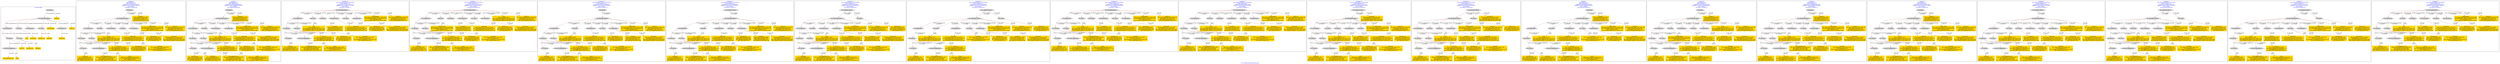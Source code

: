 digraph n0 {
fontcolor="blue"
remincross="true"
label="s14-s-california-african-american.json"
subgraph cluster_0 {
label="1-correct model"
n2[style="filled",color="white",fillcolor="lightgray",label="E12_Production1"];
n3[style="filled",color="white",fillcolor="lightgray",label="E39_Actor1"];
n4[style="filled",color="white",fillcolor="lightgray",label="E55_Type1"];
n5[style="filled",color="white",fillcolor="lightgray",label="E22_Man-Made_Object1"];
n6[style="filled",color="white",fillcolor="lightgray",label="E35_Title1"];
n7[style="filled",color="white",fillcolor="lightgray",label="E8_Acquisition1"];
n8[style="filled",color="white",fillcolor="lightgray",label="E55_Type2"];
n9[shape="plaintext",style="filled",fillcolor="gold",label="additionalInfo"];
n10[style="filled",color="white",fillcolor="lightgray",label="E54_Dimension1"];
n11[shape="plaintext",style="filled",fillcolor="gold",label="object_uri"];
n12[shape="plaintext",style="filled",fillcolor="gold",label="title"];
n13[style="filled",color="white",fillcolor="lightgray",label="E38_Image1"];
n14[shape="plaintext",style="filled",fillcolor="gold",label="imageUrl"];
n15[style="filled",color="white",fillcolor="lightgray",label="E82_Actor_Appellation1"];
n16[shape="plaintext",style="filled",fillcolor="gold",label="artist_uri"];
n17[shape="plaintext",style="filled",fillcolor="gold",label="dimensions"];
n18[shape="plaintext",style="filled",fillcolor="gold",label="technique_uri"];
n19[shape="plaintext",style="filled",fillcolor="gold",label="technique"];
n20[shape="plaintext",style="filled",fillcolor="gold",label="ethnicity_uri"];
n21[shape="plaintext",style="filled",fillcolor="gold",label="enthnicity"];
n22[shape="plaintext",style="filled",fillcolor="gold",label="artist_appellation_uri"];
n23[shape="plaintext",style="filled",fillcolor="gold",label="artist"];
n24[shape="plaintext",style="filled",fillcolor="gold",label="provenance"];
}
subgraph cluster_1 {
label="candidate 0\nlink coherence:1.0\nnode coherence:1.0\nconfidence:0.4342794182558759\nmapping score:0.5165546778801637\ncost:22.99814\n-precision:0.78-recall:0.82"
n26[style="filled",color="white",fillcolor="lightgray",label="E12_Production1"];
n27[style="filled",color="white",fillcolor="lightgray",label="E21_Person1"];
n28[style="filled",color="white",fillcolor="lightgray",label="E55_Type1"];
n29[style="filled",color="white",fillcolor="lightgray",label="E74_Group1"];
n30[style="filled",color="white",fillcolor="lightgray",label="E82_Actor_Appellation1"];
n31[style="filled",color="white",fillcolor="lightgray",label="E22_Man-Made_Object1"];
n32[style="filled",color="white",fillcolor="lightgray",label="E35_Title1"];
n33[style="filled",color="white",fillcolor="lightgray",label="E54_Dimension1"];
n34[style="filled",color="white",fillcolor="lightgray",label="E55_Type2"];
n35[style="filled",color="white",fillcolor="lightgray",label="E8_Acquisition1"];
n36[style="filled",color="white",fillcolor="lightgray",label="E38_Image1"];
n37[shape="plaintext",style="filled",fillcolor="gold",label="artist_appellation_uri\n[E82_Actor_Appellation,classLink,0.601]\n[E21_Person,classLink,0.385]\n[E30_Right,P3_has_note,0.008]\n[E22_Man-Made_Object,P3_has_note,0.005]"];
n38[shape="plaintext",style="filled",fillcolor="gold",label="imageUrl\n[E38_Image,classLink,0.369]\n[E53_Place,classLink,0.227]\n[E39_Actor,classLink,0.215]\n[E8_Acquisition,classLink,0.189]"];
n39[shape="plaintext",style="filled",fillcolor="gold",label="title\n[E35_Title,label,0.304]\n[E22_Man-Made_Object,P3_has_note,0.273]\n[E73_Information_Object,P3_has_note,0.235]\n[E33_Linguistic_Object,P3_has_note,0.187]"];
n40[shape="plaintext",style="filled",fillcolor="gold",label="artist_uri\n[E21_Person,classLink,0.494]\n[E82_Actor_Appellation,classLink,0.413]\n[E30_Right,P3_has_note,0.06]\n[E22_Man-Made_Object,classLink,0.033]"];
n41[shape="plaintext",style="filled",fillcolor="gold",label="artist\n[E82_Actor_Appellation,label,0.279]\n[E22_Man-Made_Object,P3_has_note,0.273]\n[E35_Title,label,0.226]\n[E73_Information_Object,P3_has_note,0.221]"];
n42[shape="plaintext",style="filled",fillcolor="gold",label="provenance\n[E8_Acquisition,P3_has_note,0.458]\n[E30_Right,P3_has_note,0.369]\n[E22_Man-Made_Object,P3_has_note,0.092]\n[E33_Linguistic_Object,P3_has_note,0.081]"];
n43[shape="plaintext",style="filled",fillcolor="gold",label="additionalInfo\n[E22_Man-Made_Object,P3_has_note,0.329]\n[E73_Information_Object,P3_has_note,0.278]\n[E35_Title,label,0.204]\n[E33_Linguistic_Object,P3_has_note,0.188]"];
n44[shape="plaintext",style="filled",fillcolor="gold",label="ethnicity_uri\n[E55_Type,classLink,0.483]\n[E74_Group,classLink,0.272]\n[E57_Material,classLink,0.209]\n[E55_Type,label,0.035]"];
n45[shape="plaintext",style="filled",fillcolor="gold",label="technique_uri\n[E55_Type,classLink,0.385]\n[E74_Group,classLink,0.287]\n[E57_Material,classLink,0.277]\n[E55_Type,label,0.051]"];
n46[shape="plaintext",style="filled",fillcolor="gold",label="dimensions\n[E54_Dimension,P3_has_note,0.652]\n[E22_Man-Made_Object,P3_has_note,0.133]\n[E34_Inscription,P3_has_note,0.109]\n[E73_Information_Object,P3_has_note,0.106]"];
n47[shape="plaintext",style="filled",fillcolor="gold",label="technique\n[E12_Production,P3_has_note,0.329]\n[E55_Type,label,0.317]\n[E29_Design_or_Procedure,P3_has_note,0.224]\n[E57_Material,label,0.131]"];
n48[shape="plaintext",style="filled",fillcolor="gold",label="enthnicity\n[E74_Group,label,0.593]\n[E74_Group,classLink,0.172]\n[E30_Right,P3_has_note,0.124]\n[E21_Person,P3_has_note,0.112]"];
n49[shape="plaintext",style="filled",fillcolor="gold",label="object_uri\n[E22_Man-Made_Object,classLink,0.38]\n[E38_Image,classLink,0.275]\n[E30_Right,P3_has_note,0.235]\n[E82_Actor_Appellation,label,0.11]"];
}
subgraph cluster_2 {
label="candidate 1\nlink coherence:1.0\nnode coherence:1.0\nconfidence:0.4267038240446539\nmapping score:0.5268499926302693\ncost:21.99822\n-precision:0.68-recall:0.68"
n51[style="filled",color="white",fillcolor="lightgray",label="E12_Production1"];
n52[style="filled",color="white",fillcolor="lightgray",label="E21_Person1"];
n53[style="filled",color="white",fillcolor="lightgray",label="E55_Type1"];
n54[style="filled",color="white",fillcolor="lightgray",label="E74_Group1"];
n55[style="filled",color="white",fillcolor="lightgray",label="E82_Actor_Appellation1"];
n56[style="filled",color="white",fillcolor="lightgray",label="E22_Man-Made_Object1"];
n57[style="filled",color="white",fillcolor="lightgray",label="E35_Title1"];
n58[style="filled",color="white",fillcolor="lightgray",label="E54_Dimension1"];
n59[style="filled",color="white",fillcolor="lightgray",label="E8_Acquisition1"];
n60[style="filled",color="white",fillcolor="lightgray",label="E38_Image1"];
n61[shape="plaintext",style="filled",fillcolor="gold",label="artist_appellation_uri\n[E82_Actor_Appellation,classLink,0.601]\n[E21_Person,classLink,0.385]\n[E30_Right,P3_has_note,0.008]\n[E22_Man-Made_Object,P3_has_note,0.005]"];
n62[shape="plaintext",style="filled",fillcolor="gold",label="imageUrl\n[E38_Image,classLink,0.369]\n[E53_Place,classLink,0.227]\n[E39_Actor,classLink,0.215]\n[E8_Acquisition,classLink,0.189]"];
n63[shape="plaintext",style="filled",fillcolor="gold",label="title\n[E35_Title,label,0.304]\n[E22_Man-Made_Object,P3_has_note,0.273]\n[E73_Information_Object,P3_has_note,0.235]\n[E33_Linguistic_Object,P3_has_note,0.187]"];
n64[shape="plaintext",style="filled",fillcolor="gold",label="artist_uri\n[E21_Person,classLink,0.494]\n[E82_Actor_Appellation,classLink,0.413]\n[E30_Right,P3_has_note,0.06]\n[E22_Man-Made_Object,classLink,0.033]"];
n65[shape="plaintext",style="filled",fillcolor="gold",label="artist\n[E82_Actor_Appellation,label,0.279]\n[E22_Man-Made_Object,P3_has_note,0.273]\n[E35_Title,label,0.226]\n[E73_Information_Object,P3_has_note,0.221]"];
n66[shape="plaintext",style="filled",fillcolor="gold",label="provenance\n[E8_Acquisition,P3_has_note,0.458]\n[E30_Right,P3_has_note,0.369]\n[E22_Man-Made_Object,P3_has_note,0.092]\n[E33_Linguistic_Object,P3_has_note,0.081]"];
n67[shape="plaintext",style="filled",fillcolor="gold",label="additionalInfo\n[E22_Man-Made_Object,P3_has_note,0.329]\n[E73_Information_Object,P3_has_note,0.278]\n[E35_Title,label,0.204]\n[E33_Linguistic_Object,P3_has_note,0.188]"];
n68[shape="plaintext",style="filled",fillcolor="gold",label="ethnicity_uri\n[E55_Type,classLink,0.483]\n[E74_Group,classLink,0.272]\n[E57_Material,classLink,0.209]\n[E55_Type,label,0.035]"];
n69[shape="plaintext",style="filled",fillcolor="gold",label="dimensions\n[E54_Dimension,P3_has_note,0.652]\n[E22_Man-Made_Object,P3_has_note,0.133]\n[E34_Inscription,P3_has_note,0.109]\n[E73_Information_Object,P3_has_note,0.106]"];
n70[shape="plaintext",style="filled",fillcolor="gold",label="technique\n[E12_Production,P3_has_note,0.329]\n[E55_Type,label,0.317]\n[E29_Design_or_Procedure,P3_has_note,0.224]\n[E57_Material,label,0.131]"];
n71[shape="plaintext",style="filled",fillcolor="gold",label="technique_uri\n[E55_Type,classLink,0.385]\n[E74_Group,classLink,0.287]\n[E57_Material,classLink,0.277]\n[E55_Type,label,0.051]"];
n72[shape="plaintext",style="filled",fillcolor="gold",label="enthnicity\n[E74_Group,label,0.593]\n[E74_Group,classLink,0.172]\n[E30_Right,P3_has_note,0.124]\n[E21_Person,P3_has_note,0.112]"];
n73[shape="plaintext",style="filled",fillcolor="gold",label="object_uri\n[E22_Man-Made_Object,classLink,0.38]\n[E38_Image,classLink,0.275]\n[E30_Right,P3_has_note,0.235]\n[E82_Actor_Appellation,label,0.11]"];
}
subgraph cluster_3 {
label="candidate 10\nlink coherence:0.9565217391304348\nnode coherence:1.0\nconfidence:0.4233853175413509\nmapping score:0.5129233109753221\ncost:22.99831\n-precision:0.7-recall:0.73"
n75[style="filled",color="white",fillcolor="lightgray",label="E12_Production1"];
n76[style="filled",color="white",fillcolor="lightgray",label="E21_Person1"];
n77[style="filled",color="white",fillcolor="lightgray",label="E55_Type1"];
n78[style="filled",color="white",fillcolor="lightgray",label="E74_Group1"];
n79[style="filled",color="white",fillcolor="lightgray",label="E82_Actor_Appellation1"];
n80[style="filled",color="white",fillcolor="lightgray",label="E22_Man-Made_Object1"];
n81[style="filled",color="white",fillcolor="lightgray",label="E35_Title1"];
n82[style="filled",color="white",fillcolor="lightgray",label="E53_Place2"];
n83[style="filled",color="white",fillcolor="lightgray",label="E54_Dimension1"];
n84[style="filled",color="white",fillcolor="lightgray",label="E55_Type2"];
n85[style="filled",color="white",fillcolor="lightgray",label="E8_Acquisition1"];
n86[shape="plaintext",style="filled",fillcolor="gold",label="artist_appellation_uri\n[E82_Actor_Appellation,classLink,0.601]\n[E21_Person,classLink,0.385]\n[E30_Right,P3_has_note,0.008]\n[E22_Man-Made_Object,P3_has_note,0.005]"];
n87[shape="plaintext",style="filled",fillcolor="gold",label="title\n[E35_Title,label,0.304]\n[E22_Man-Made_Object,P3_has_note,0.273]\n[E73_Information_Object,P3_has_note,0.235]\n[E33_Linguistic_Object,P3_has_note,0.187]"];
n88[shape="plaintext",style="filled",fillcolor="gold",label="artist_uri\n[E21_Person,classLink,0.494]\n[E82_Actor_Appellation,classLink,0.413]\n[E30_Right,P3_has_note,0.06]\n[E22_Man-Made_Object,classLink,0.033]"];
n89[shape="plaintext",style="filled",fillcolor="gold",label="artist\n[E82_Actor_Appellation,label,0.279]\n[E22_Man-Made_Object,P3_has_note,0.273]\n[E35_Title,label,0.226]\n[E73_Information_Object,P3_has_note,0.221]"];
n90[shape="plaintext",style="filled",fillcolor="gold",label="provenance\n[E8_Acquisition,P3_has_note,0.458]\n[E30_Right,P3_has_note,0.369]\n[E22_Man-Made_Object,P3_has_note,0.092]\n[E33_Linguistic_Object,P3_has_note,0.081]"];
n91[shape="plaintext",style="filled",fillcolor="gold",label="additionalInfo\n[E22_Man-Made_Object,P3_has_note,0.329]\n[E73_Information_Object,P3_has_note,0.278]\n[E35_Title,label,0.204]\n[E33_Linguistic_Object,P3_has_note,0.188]"];
n92[shape="plaintext",style="filled",fillcolor="gold",label="imageUrl\n[E38_Image,classLink,0.369]\n[E53_Place,classLink,0.227]\n[E39_Actor,classLink,0.215]\n[E8_Acquisition,classLink,0.189]"];
n93[shape="plaintext",style="filled",fillcolor="gold",label="ethnicity_uri\n[E55_Type,classLink,0.483]\n[E74_Group,classLink,0.272]\n[E57_Material,classLink,0.209]\n[E55_Type,label,0.035]"];
n94[shape="plaintext",style="filled",fillcolor="gold",label="technique_uri\n[E55_Type,classLink,0.385]\n[E74_Group,classLink,0.287]\n[E57_Material,classLink,0.277]\n[E55_Type,label,0.051]"];
n95[shape="plaintext",style="filled",fillcolor="gold",label="dimensions\n[E54_Dimension,P3_has_note,0.652]\n[E22_Man-Made_Object,P3_has_note,0.133]\n[E34_Inscription,P3_has_note,0.109]\n[E73_Information_Object,P3_has_note,0.106]"];
n96[shape="plaintext",style="filled",fillcolor="gold",label="technique\n[E12_Production,P3_has_note,0.329]\n[E55_Type,label,0.317]\n[E29_Design_or_Procedure,P3_has_note,0.224]\n[E57_Material,label,0.131]"];
n97[shape="plaintext",style="filled",fillcolor="gold",label="enthnicity\n[E74_Group,label,0.593]\n[E74_Group,classLink,0.172]\n[E30_Right,P3_has_note,0.124]\n[E21_Person,P3_has_note,0.112]"];
n98[shape="plaintext",style="filled",fillcolor="gold",label="object_uri\n[E22_Man-Made_Object,classLink,0.38]\n[E38_Image,classLink,0.275]\n[E30_Right,P3_has_note,0.235]\n[E82_Actor_Appellation,label,0.11]"];
}
subgraph cluster_4 {
label="candidate 11\nlink coherence:0.9565217391304348\nnode coherence:1.0\nconfidence:0.4222326716143359\nmapping score:0.5125390956663171\ncost:22.99831\n-precision:0.65-recall:0.68"
n100[style="filled",color="white",fillcolor="lightgray",label="E12_Production1"];
n101[style="filled",color="white",fillcolor="lightgray",label="E21_Person1"];
n102[style="filled",color="white",fillcolor="lightgray",label="E55_Type1"];
n103[style="filled",color="white",fillcolor="lightgray",label="E74_Group1"];
n104[style="filled",color="white",fillcolor="lightgray",label="E82_Actor_Appellation1"];
n105[style="filled",color="white",fillcolor="lightgray",label="E22_Man-Made_Object1"];
n106[style="filled",color="white",fillcolor="lightgray",label="E35_Title1"];
n107[style="filled",color="white",fillcolor="lightgray",label="E38_Image1"];
n108[style="filled",color="white",fillcolor="lightgray",label="E54_Dimension1"];
n109[style="filled",color="white",fillcolor="lightgray",label="E55_Type2"];
n110[style="filled",color="white",fillcolor="lightgray",label="E8_Acquisition1"];
n111[shape="plaintext",style="filled",fillcolor="gold",label="artist_appellation_uri\n[E82_Actor_Appellation,classLink,0.601]\n[E21_Person,classLink,0.385]\n[E30_Right,P3_has_note,0.008]\n[E22_Man-Made_Object,P3_has_note,0.005]"];
n112[shape="plaintext",style="filled",fillcolor="gold",label="imageUrl\n[E38_Image,classLink,0.369]\n[E53_Place,classLink,0.227]\n[E39_Actor,classLink,0.215]\n[E8_Acquisition,classLink,0.189]"];
n113[shape="plaintext",style="filled",fillcolor="gold",label="additionalInfo\n[E22_Man-Made_Object,P3_has_note,0.329]\n[E73_Information_Object,P3_has_note,0.278]\n[E35_Title,label,0.204]\n[E33_Linguistic_Object,P3_has_note,0.188]"];
n114[shape="plaintext",style="filled",fillcolor="gold",label="artist_uri\n[E21_Person,classLink,0.494]\n[E82_Actor_Appellation,classLink,0.413]\n[E30_Right,P3_has_note,0.06]\n[E22_Man-Made_Object,classLink,0.033]"];
n115[shape="plaintext",style="filled",fillcolor="gold",label="artist\n[E82_Actor_Appellation,label,0.279]\n[E22_Man-Made_Object,P3_has_note,0.273]\n[E35_Title,label,0.226]\n[E73_Information_Object,P3_has_note,0.221]"];
n116[shape="plaintext",style="filled",fillcolor="gold",label="provenance\n[E8_Acquisition,P3_has_note,0.458]\n[E30_Right,P3_has_note,0.369]\n[E22_Man-Made_Object,P3_has_note,0.092]\n[E33_Linguistic_Object,P3_has_note,0.081]"];
n117[shape="plaintext",style="filled",fillcolor="gold",label="title\n[E35_Title,label,0.304]\n[E22_Man-Made_Object,P3_has_note,0.273]\n[E73_Information_Object,P3_has_note,0.235]\n[E33_Linguistic_Object,P3_has_note,0.187]"];
n118[shape="plaintext",style="filled",fillcolor="gold",label="ethnicity_uri\n[E55_Type,classLink,0.483]\n[E74_Group,classLink,0.272]\n[E57_Material,classLink,0.209]\n[E55_Type,label,0.035]"];
n119[shape="plaintext",style="filled",fillcolor="gold",label="technique_uri\n[E55_Type,classLink,0.385]\n[E74_Group,classLink,0.287]\n[E57_Material,classLink,0.277]\n[E55_Type,label,0.051]"];
n120[shape="plaintext",style="filled",fillcolor="gold",label="dimensions\n[E54_Dimension,P3_has_note,0.652]\n[E22_Man-Made_Object,P3_has_note,0.133]\n[E34_Inscription,P3_has_note,0.109]\n[E73_Information_Object,P3_has_note,0.106]"];
n121[shape="plaintext",style="filled",fillcolor="gold",label="technique\n[E12_Production,P3_has_note,0.329]\n[E55_Type,label,0.317]\n[E29_Design_or_Procedure,P3_has_note,0.224]\n[E57_Material,label,0.131]"];
n122[shape="plaintext",style="filled",fillcolor="gold",label="enthnicity\n[E74_Group,label,0.593]\n[E74_Group,classLink,0.172]\n[E30_Right,P3_has_note,0.124]\n[E21_Person,P3_has_note,0.112]"];
n123[shape="plaintext",style="filled",fillcolor="gold",label="object_uri\n[E22_Man-Made_Object,classLink,0.38]\n[E38_Image,classLink,0.275]\n[E30_Right,P3_has_note,0.235]\n[E82_Actor_Appellation,label,0.11]"];
}
subgraph cluster_5 {
label="candidate 12\nlink coherence:0.9565217391304348\nnode coherence:1.0\nconfidence:0.4204726332089833\nmapping score:0.524772929018379\ncost:22.99814\n-precision:0.74-recall:0.77"
n125[style="filled",color="white",fillcolor="lightgray",label="E12_Production1"];
n126[style="filled",color="white",fillcolor="lightgray",label="E21_Person1"];
n127[style="filled",color="white",fillcolor="lightgray",label="E55_Type1"];
n128[style="filled",color="white",fillcolor="lightgray",label="E74_Group1"];
n129[style="filled",color="white",fillcolor="lightgray",label="E82_Actor_Appellation1"];
n130[style="filled",color="white",fillcolor="lightgray",label="E22_Man-Made_Object1"];
n131[style="filled",color="white",fillcolor="lightgray",label="E35_Title1"];
n132[style="filled",color="white",fillcolor="lightgray",label="E54_Dimension1"];
n133[style="filled",color="white",fillcolor="lightgray",label="E55_Type2"];
n134[style="filled",color="white",fillcolor="lightgray",label="E8_Acquisition1"];
n135[style="filled",color="white",fillcolor="lightgray",label="E38_Image1"];
n136[shape="plaintext",style="filled",fillcolor="gold",label="artist_appellation_uri\n[E82_Actor_Appellation,classLink,0.601]\n[E21_Person,classLink,0.385]\n[E30_Right,P3_has_note,0.008]\n[E22_Man-Made_Object,P3_has_note,0.005]"];
n137[shape="plaintext",style="filled",fillcolor="gold",label="title\n[E35_Title,label,0.304]\n[E22_Man-Made_Object,P3_has_note,0.273]\n[E73_Information_Object,P3_has_note,0.235]\n[E33_Linguistic_Object,P3_has_note,0.187]"];
n138[shape="plaintext",style="filled",fillcolor="gold",label="artist_uri\n[E21_Person,classLink,0.494]\n[E82_Actor_Appellation,classLink,0.413]\n[E30_Right,P3_has_note,0.06]\n[E22_Man-Made_Object,classLink,0.033]"];
n139[shape="plaintext",style="filled",fillcolor="gold",label="imageUrl\n[E38_Image,classLink,0.369]\n[E53_Place,classLink,0.227]\n[E39_Actor,classLink,0.215]\n[E8_Acquisition,classLink,0.189]"];
n140[shape="plaintext",style="filled",fillcolor="gold",label="artist\n[E82_Actor_Appellation,label,0.279]\n[E22_Man-Made_Object,P3_has_note,0.273]\n[E35_Title,label,0.226]\n[E73_Information_Object,P3_has_note,0.221]"];
n141[shape="plaintext",style="filled",fillcolor="gold",label="provenance\n[E8_Acquisition,P3_has_note,0.458]\n[E30_Right,P3_has_note,0.369]\n[E22_Man-Made_Object,P3_has_note,0.092]\n[E33_Linguistic_Object,P3_has_note,0.081]"];
n142[shape="plaintext",style="filled",fillcolor="gold",label="additionalInfo\n[E22_Man-Made_Object,P3_has_note,0.329]\n[E73_Information_Object,P3_has_note,0.278]\n[E35_Title,label,0.204]\n[E33_Linguistic_Object,P3_has_note,0.188]"];
n143[shape="plaintext",style="filled",fillcolor="gold",label="ethnicity_uri\n[E55_Type,classLink,0.483]\n[E74_Group,classLink,0.272]\n[E57_Material,classLink,0.209]\n[E55_Type,label,0.035]"];
n144[shape="plaintext",style="filled",fillcolor="gold",label="technique_uri\n[E55_Type,classLink,0.385]\n[E74_Group,classLink,0.287]\n[E57_Material,classLink,0.277]\n[E55_Type,label,0.051]"];
n145[shape="plaintext",style="filled",fillcolor="gold",label="dimensions\n[E54_Dimension,P3_has_note,0.652]\n[E22_Man-Made_Object,P3_has_note,0.133]\n[E34_Inscription,P3_has_note,0.109]\n[E73_Information_Object,P3_has_note,0.106]"];
n146[shape="plaintext",style="filled",fillcolor="gold",label="technique\n[E12_Production,P3_has_note,0.329]\n[E55_Type,label,0.317]\n[E29_Design_or_Procedure,P3_has_note,0.224]\n[E57_Material,label,0.131]"];
n147[shape="plaintext",style="filled",fillcolor="gold",label="enthnicity\n[E74_Group,label,0.593]\n[E74_Group,classLink,0.172]\n[E30_Right,P3_has_note,0.124]\n[E21_Person,P3_has_note,0.112]"];
n148[shape="plaintext",style="filled",fillcolor="gold",label="object_uri\n[E22_Man-Made_Object,classLink,0.38]\n[E38_Image,classLink,0.275]\n[E30_Right,P3_has_note,0.235]\n[E82_Actor_Appellation,label,0.11]"];
}
subgraph cluster_6 {
label="candidate 13\nlink coherence:0.9565217391304348\nnode coherence:1.0\nconfidence:0.4204726332089833\nmapping score:0.524772929018379\ncost:22.99827\n-precision:0.7-recall:0.73"
n150[style="filled",color="white",fillcolor="lightgray",label="E12_Production1"];
n151[style="filled",color="white",fillcolor="lightgray",label="E21_Person1"];
n152[style="filled",color="white",fillcolor="lightgray",label="E55_Type1"];
n153[style="filled",color="white",fillcolor="lightgray",label="E74_Group1"];
n154[style="filled",color="white",fillcolor="lightgray",label="E82_Actor_Appellation1"];
n155[style="filled",color="white",fillcolor="lightgray",label="E22_Man-Made_Object1"];
n156[style="filled",color="white",fillcolor="lightgray",label="E35_Title1"];
n157[style="filled",color="white",fillcolor="lightgray",label="E54_Dimension1"];
n158[style="filled",color="white",fillcolor="lightgray",label="E55_Type2"];
n159[style="filled",color="white",fillcolor="lightgray",label="E8_Acquisition1"];
n160[style="filled",color="white",fillcolor="lightgray",label="E33_Linguistic_Object2"];
n161[shape="plaintext",style="filled",fillcolor="gold",label="artist_appellation_uri\n[E82_Actor_Appellation,classLink,0.601]\n[E21_Person,classLink,0.385]\n[E30_Right,P3_has_note,0.008]\n[E22_Man-Made_Object,P3_has_note,0.005]"];
n162[shape="plaintext",style="filled",fillcolor="gold",label="title\n[E35_Title,label,0.304]\n[E22_Man-Made_Object,P3_has_note,0.273]\n[E73_Information_Object,P3_has_note,0.235]\n[E33_Linguistic_Object,P3_has_note,0.187]"];
n163[shape="plaintext",style="filled",fillcolor="gold",label="artist_uri\n[E21_Person,classLink,0.494]\n[E82_Actor_Appellation,classLink,0.413]\n[E30_Right,P3_has_note,0.06]\n[E22_Man-Made_Object,classLink,0.033]"];
n164[shape="plaintext",style="filled",fillcolor="gold",label="imageUrl\n[E38_Image,classLink,0.369]\n[E53_Place,classLink,0.227]\n[E39_Actor,classLink,0.215]\n[E8_Acquisition,classLink,0.189]"];
n165[shape="plaintext",style="filled",fillcolor="gold",label="artist\n[E82_Actor_Appellation,label,0.279]\n[E22_Man-Made_Object,P3_has_note,0.273]\n[E35_Title,label,0.226]\n[E73_Information_Object,P3_has_note,0.221]"];
n166[shape="plaintext",style="filled",fillcolor="gold",label="provenance\n[E8_Acquisition,P3_has_note,0.458]\n[E30_Right,P3_has_note,0.369]\n[E22_Man-Made_Object,P3_has_note,0.092]\n[E33_Linguistic_Object,P3_has_note,0.081]"];
n167[shape="plaintext",style="filled",fillcolor="gold",label="additionalInfo\n[E22_Man-Made_Object,P3_has_note,0.329]\n[E73_Information_Object,P3_has_note,0.278]\n[E35_Title,label,0.204]\n[E33_Linguistic_Object,P3_has_note,0.188]"];
n168[shape="plaintext",style="filled",fillcolor="gold",label="ethnicity_uri\n[E55_Type,classLink,0.483]\n[E74_Group,classLink,0.272]\n[E57_Material,classLink,0.209]\n[E55_Type,label,0.035]"];
n169[shape="plaintext",style="filled",fillcolor="gold",label="technique_uri\n[E55_Type,classLink,0.385]\n[E74_Group,classLink,0.287]\n[E57_Material,classLink,0.277]\n[E55_Type,label,0.051]"];
n170[shape="plaintext",style="filled",fillcolor="gold",label="dimensions\n[E54_Dimension,P3_has_note,0.652]\n[E22_Man-Made_Object,P3_has_note,0.133]\n[E34_Inscription,P3_has_note,0.109]\n[E73_Information_Object,P3_has_note,0.106]"];
n171[shape="plaintext",style="filled",fillcolor="gold",label="technique\n[E12_Production,P3_has_note,0.329]\n[E55_Type,label,0.317]\n[E29_Design_or_Procedure,P3_has_note,0.224]\n[E57_Material,label,0.131]"];
n172[shape="plaintext",style="filled",fillcolor="gold",label="enthnicity\n[E74_Group,label,0.593]\n[E74_Group,classLink,0.172]\n[E30_Right,P3_has_note,0.124]\n[E21_Person,P3_has_note,0.112]"];
n173[shape="plaintext",style="filled",fillcolor="gold",label="object_uri\n[E22_Man-Made_Object,classLink,0.38]\n[E38_Image,classLink,0.275]\n[E30_Right,P3_has_note,0.235]\n[E82_Actor_Appellation,label,0.11]"];
}
subgraph cluster_7 {
label="candidate 14\nlink coherence:0.9565217391304348\nnode coherence:1.0\nconfidence:0.4204726332089833\nmapping score:0.524772929018379\ncost:22.99835\n-precision:0.65-recall:0.68"
n175[style="filled",color="white",fillcolor="lightgray",label="E12_Production1"];
n176[style="filled",color="white",fillcolor="lightgray",label="E21_Person1"];
n177[style="filled",color="white",fillcolor="lightgray",label="E55_Type1"];
n178[style="filled",color="white",fillcolor="lightgray",label="E74_Group1"];
n179[style="filled",color="white",fillcolor="lightgray",label="E82_Actor_Appellation1"];
n180[style="filled",color="white",fillcolor="lightgray",label="E22_Man-Made_Object1"];
n181[style="filled",color="white",fillcolor="lightgray",label="E35_Title1"];
n182[style="filled",color="white",fillcolor="lightgray",label="E54_Dimension1"];
n183[style="filled",color="white",fillcolor="lightgray",label="E8_Acquisition1"];
n184[style="filled",color="white",fillcolor="lightgray",label="E33_Linguistic_Object2"];
n185[style="filled",color="white",fillcolor="lightgray",label="E55_Type3"];
n186[shape="plaintext",style="filled",fillcolor="gold",label="artist_appellation_uri\n[E82_Actor_Appellation,classLink,0.601]\n[E21_Person,classLink,0.385]\n[E30_Right,P3_has_note,0.008]\n[E22_Man-Made_Object,P3_has_note,0.005]"];
n187[shape="plaintext",style="filled",fillcolor="gold",label="title\n[E35_Title,label,0.304]\n[E22_Man-Made_Object,P3_has_note,0.273]\n[E73_Information_Object,P3_has_note,0.235]\n[E33_Linguistic_Object,P3_has_note,0.187]"];
n188[shape="plaintext",style="filled",fillcolor="gold",label="artist_uri\n[E21_Person,classLink,0.494]\n[E82_Actor_Appellation,classLink,0.413]\n[E30_Right,P3_has_note,0.06]\n[E22_Man-Made_Object,classLink,0.033]"];
n189[shape="plaintext",style="filled",fillcolor="gold",label="imageUrl\n[E38_Image,classLink,0.369]\n[E53_Place,classLink,0.227]\n[E39_Actor,classLink,0.215]\n[E8_Acquisition,classLink,0.189]"];
n190[shape="plaintext",style="filled",fillcolor="gold",label="artist\n[E82_Actor_Appellation,label,0.279]\n[E22_Man-Made_Object,P3_has_note,0.273]\n[E35_Title,label,0.226]\n[E73_Information_Object,P3_has_note,0.221]"];
n191[shape="plaintext",style="filled",fillcolor="gold",label="provenance\n[E8_Acquisition,P3_has_note,0.458]\n[E30_Right,P3_has_note,0.369]\n[E22_Man-Made_Object,P3_has_note,0.092]\n[E33_Linguistic_Object,P3_has_note,0.081]"];
n192[shape="plaintext",style="filled",fillcolor="gold",label="additionalInfo\n[E22_Man-Made_Object,P3_has_note,0.329]\n[E73_Information_Object,P3_has_note,0.278]\n[E35_Title,label,0.204]\n[E33_Linguistic_Object,P3_has_note,0.188]"];
n193[shape="plaintext",style="filled",fillcolor="gold",label="ethnicity_uri\n[E55_Type,classLink,0.483]\n[E74_Group,classLink,0.272]\n[E57_Material,classLink,0.209]\n[E55_Type,label,0.035]"];
n194[shape="plaintext",style="filled",fillcolor="gold",label="technique_uri\n[E55_Type,classLink,0.385]\n[E74_Group,classLink,0.287]\n[E57_Material,classLink,0.277]\n[E55_Type,label,0.051]"];
n195[shape="plaintext",style="filled",fillcolor="gold",label="dimensions\n[E54_Dimension,P3_has_note,0.652]\n[E22_Man-Made_Object,P3_has_note,0.133]\n[E34_Inscription,P3_has_note,0.109]\n[E73_Information_Object,P3_has_note,0.106]"];
n196[shape="plaintext",style="filled",fillcolor="gold",label="technique\n[E12_Production,P3_has_note,0.329]\n[E55_Type,label,0.317]\n[E29_Design_or_Procedure,P3_has_note,0.224]\n[E57_Material,label,0.131]"];
n197[shape="plaintext",style="filled",fillcolor="gold",label="enthnicity\n[E74_Group,label,0.593]\n[E74_Group,classLink,0.172]\n[E30_Right,P3_has_note,0.124]\n[E21_Person,P3_has_note,0.112]"];
n198[shape="plaintext",style="filled",fillcolor="gold",label="object_uri\n[E22_Man-Made_Object,classLink,0.38]\n[E38_Image,classLink,0.275]\n[E30_Right,P3_has_note,0.235]\n[E82_Actor_Appellation,label,0.11]"];
}
subgraph cluster_8 {
label="candidate 15\nlink coherence:0.9565217391304348\nnode coherence:1.0\nconfidence:0.4204726332089833\nmapping score:0.524772929018379\ncost:22.99841\n-precision:0.61-recall:0.64"
n200[style="filled",color="white",fillcolor="lightgray",label="E12_Production1"];
n201[style="filled",color="white",fillcolor="lightgray",label="E21_Person1"];
n202[style="filled",color="white",fillcolor="lightgray",label="E74_Group1"];
n203[style="filled",color="white",fillcolor="lightgray",label="E82_Actor_Appellation1"];
n204[style="filled",color="white",fillcolor="lightgray",label="E22_Man-Made_Object1"];
n205[style="filled",color="white",fillcolor="lightgray",label="E35_Title1"];
n206[style="filled",color="white",fillcolor="lightgray",label="E54_Dimension1"];
n207[style="filled",color="white",fillcolor="lightgray",label="E55_Type2"];
n208[style="filled",color="white",fillcolor="lightgray",label="E8_Acquisition1"];
n209[style="filled",color="white",fillcolor="lightgray",label="E33_Linguistic_Object2"];
n210[style="filled",color="white",fillcolor="lightgray",label="E55_Type3"];
n211[shape="plaintext",style="filled",fillcolor="gold",label="artist_appellation_uri\n[E82_Actor_Appellation,classLink,0.601]\n[E21_Person,classLink,0.385]\n[E30_Right,P3_has_note,0.008]\n[E22_Man-Made_Object,P3_has_note,0.005]"];
n212[shape="plaintext",style="filled",fillcolor="gold",label="technique\n[E12_Production,P3_has_note,0.329]\n[E55_Type,label,0.317]\n[E29_Design_or_Procedure,P3_has_note,0.224]\n[E57_Material,label,0.131]"];
n213[shape="plaintext",style="filled",fillcolor="gold",label="title\n[E35_Title,label,0.304]\n[E22_Man-Made_Object,P3_has_note,0.273]\n[E73_Information_Object,P3_has_note,0.235]\n[E33_Linguistic_Object,P3_has_note,0.187]"];
n214[shape="plaintext",style="filled",fillcolor="gold",label="artist_uri\n[E21_Person,classLink,0.494]\n[E82_Actor_Appellation,classLink,0.413]\n[E30_Right,P3_has_note,0.06]\n[E22_Man-Made_Object,classLink,0.033]"];
n215[shape="plaintext",style="filled",fillcolor="gold",label="imageUrl\n[E38_Image,classLink,0.369]\n[E53_Place,classLink,0.227]\n[E39_Actor,classLink,0.215]\n[E8_Acquisition,classLink,0.189]"];
n216[shape="plaintext",style="filled",fillcolor="gold",label="artist\n[E82_Actor_Appellation,label,0.279]\n[E22_Man-Made_Object,P3_has_note,0.273]\n[E35_Title,label,0.226]\n[E73_Information_Object,P3_has_note,0.221]"];
n217[shape="plaintext",style="filled",fillcolor="gold",label="provenance\n[E8_Acquisition,P3_has_note,0.458]\n[E30_Right,P3_has_note,0.369]\n[E22_Man-Made_Object,P3_has_note,0.092]\n[E33_Linguistic_Object,P3_has_note,0.081]"];
n218[shape="plaintext",style="filled",fillcolor="gold",label="additionalInfo\n[E22_Man-Made_Object,P3_has_note,0.329]\n[E73_Information_Object,P3_has_note,0.278]\n[E35_Title,label,0.204]\n[E33_Linguistic_Object,P3_has_note,0.188]"];
n219[shape="plaintext",style="filled",fillcolor="gold",label="ethnicity_uri\n[E55_Type,classLink,0.483]\n[E74_Group,classLink,0.272]\n[E57_Material,classLink,0.209]\n[E55_Type,label,0.035]"];
n220[shape="plaintext",style="filled",fillcolor="gold",label="technique_uri\n[E55_Type,classLink,0.385]\n[E74_Group,classLink,0.287]\n[E57_Material,classLink,0.277]\n[E55_Type,label,0.051]"];
n221[shape="plaintext",style="filled",fillcolor="gold",label="dimensions\n[E54_Dimension,P3_has_note,0.652]\n[E22_Man-Made_Object,P3_has_note,0.133]\n[E34_Inscription,P3_has_note,0.109]\n[E73_Information_Object,P3_has_note,0.106]"];
n222[shape="plaintext",style="filled",fillcolor="gold",label="enthnicity\n[E74_Group,label,0.593]\n[E74_Group,classLink,0.172]\n[E30_Right,P3_has_note,0.124]\n[E21_Person,P3_has_note,0.112]"];
n223[shape="plaintext",style="filled",fillcolor="gold",label="object_uri\n[E22_Man-Made_Object,classLink,0.38]\n[E38_Image,classLink,0.275]\n[E30_Right,P3_has_note,0.235]\n[E82_Actor_Appellation,label,0.11]"];
}
subgraph cluster_9 {
label="candidate 16\nlink coherence:0.9565217391304348\nnode coherence:1.0\nconfidence:0.41135866238618585\nmapping score:0.5089144259236004\ncost:22.99831\n-precision:0.7-recall:0.73"
n225[style="filled",color="white",fillcolor="lightgray",label="E12_Production1"];
n226[style="filled",color="white",fillcolor="lightgray",label="E21_Person1"];
n227[style="filled",color="white",fillcolor="lightgray",label="E55_Type1"];
n228[style="filled",color="white",fillcolor="lightgray",label="E74_Group1"];
n229[style="filled",color="white",fillcolor="lightgray",label="E82_Actor_Appellation1"];
n230[style="filled",color="white",fillcolor="lightgray",label="E22_Man-Made_Object1"];
n231[style="filled",color="white",fillcolor="lightgray",label="E35_Title1"];
n232[style="filled",color="white",fillcolor="lightgray",label="E38_Image1"];
n233[style="filled",color="white",fillcolor="lightgray",label="E54_Dimension1"];
n234[style="filled",color="white",fillcolor="lightgray",label="E55_Type2"];
n235[style="filled",color="white",fillcolor="lightgray",label="E8_Acquisition1"];
n236[shape="plaintext",style="filled",fillcolor="gold",label="artist_uri\n[E21_Person,classLink,0.494]\n[E82_Actor_Appellation,classLink,0.413]\n[E30_Right,P3_has_note,0.06]\n[E22_Man-Made_Object,classLink,0.033]"];
n237[shape="plaintext",style="filled",fillcolor="gold",label="imageUrl\n[E38_Image,classLink,0.369]\n[E53_Place,classLink,0.227]\n[E39_Actor,classLink,0.215]\n[E8_Acquisition,classLink,0.189]"];
n238[shape="plaintext",style="filled",fillcolor="gold",label="title\n[E35_Title,label,0.304]\n[E22_Man-Made_Object,P3_has_note,0.273]\n[E73_Information_Object,P3_has_note,0.235]\n[E33_Linguistic_Object,P3_has_note,0.187]"];
n239[shape="plaintext",style="filled",fillcolor="gold",label="artist_appellation_uri\n[E82_Actor_Appellation,classLink,0.601]\n[E21_Person,classLink,0.385]\n[E30_Right,P3_has_note,0.008]\n[E22_Man-Made_Object,P3_has_note,0.005]"];
n240[shape="plaintext",style="filled",fillcolor="gold",label="artist\n[E82_Actor_Appellation,label,0.279]\n[E22_Man-Made_Object,P3_has_note,0.273]\n[E35_Title,label,0.226]\n[E73_Information_Object,P3_has_note,0.221]"];
n241[shape="plaintext",style="filled",fillcolor="gold",label="provenance\n[E8_Acquisition,P3_has_note,0.458]\n[E30_Right,P3_has_note,0.369]\n[E22_Man-Made_Object,P3_has_note,0.092]\n[E33_Linguistic_Object,P3_has_note,0.081]"];
n242[shape="plaintext",style="filled",fillcolor="gold",label="additionalInfo\n[E22_Man-Made_Object,P3_has_note,0.329]\n[E73_Information_Object,P3_has_note,0.278]\n[E35_Title,label,0.204]\n[E33_Linguistic_Object,P3_has_note,0.188]"];
n243[shape="plaintext",style="filled",fillcolor="gold",label="ethnicity_uri\n[E55_Type,classLink,0.483]\n[E74_Group,classLink,0.272]\n[E57_Material,classLink,0.209]\n[E55_Type,label,0.035]"];
n244[shape="plaintext",style="filled",fillcolor="gold",label="technique_uri\n[E55_Type,classLink,0.385]\n[E74_Group,classLink,0.287]\n[E57_Material,classLink,0.277]\n[E55_Type,label,0.051]"];
n245[shape="plaintext",style="filled",fillcolor="gold",label="dimensions\n[E54_Dimension,P3_has_note,0.652]\n[E22_Man-Made_Object,P3_has_note,0.133]\n[E34_Inscription,P3_has_note,0.109]\n[E73_Information_Object,P3_has_note,0.106]"];
n246[shape="plaintext",style="filled",fillcolor="gold",label="technique\n[E12_Production,P3_has_note,0.329]\n[E55_Type,label,0.317]\n[E29_Design_or_Procedure,P3_has_note,0.224]\n[E57_Material,label,0.131]"];
n247[shape="plaintext",style="filled",fillcolor="gold",label="enthnicity\n[E74_Group,label,0.593]\n[E74_Group,classLink,0.172]\n[E30_Right,P3_has_note,0.124]\n[E21_Person,P3_has_note,0.112]"];
n248[shape="plaintext",style="filled",fillcolor="gold",label="object_uri\n[E22_Man-Made_Object,classLink,0.38]\n[E38_Image,classLink,0.275]\n[E30_Right,P3_has_note,0.235]\n[E82_Actor_Appellation,label,0.11]"];
}
subgraph cluster_10 {
label="candidate 17\nlink coherence:0.9565217391304348\nnode coherence:1.0\nconfidence:0.4018752088128265\nmapping score:0.5057532747324807\ncost:22.99831\n-precision:0.74-recall:0.77"
n250[style="filled",color="white",fillcolor="lightgray",label="E12_Production1"];
n251[style="filled",color="white",fillcolor="lightgray",label="E21_Person1"];
n252[style="filled",color="white",fillcolor="lightgray",label="E55_Type1"];
n253[style="filled",color="white",fillcolor="lightgray",label="E74_Group1"];
n254[style="filled",color="white",fillcolor="lightgray",label="E82_Actor_Appellation1"];
n255[style="filled",color="white",fillcolor="lightgray",label="E22_Man-Made_Object1"];
n256[style="filled",color="white",fillcolor="lightgray",label="E35_Title1"];
n257[style="filled",color="white",fillcolor="lightgray",label="E38_Image1"];
n258[style="filled",color="white",fillcolor="lightgray",label="E54_Dimension1"];
n259[style="filled",color="white",fillcolor="lightgray",label="E55_Type2"];
n260[style="filled",color="white",fillcolor="lightgray",label="E8_Acquisition1"];
n261[shape="plaintext",style="filled",fillcolor="gold",label="artist_appellation_uri\n[E82_Actor_Appellation,classLink,0.601]\n[E21_Person,classLink,0.385]\n[E30_Right,P3_has_note,0.008]\n[E22_Man-Made_Object,P3_has_note,0.005]"];
n262[shape="plaintext",style="filled",fillcolor="gold",label="imageUrl\n[E38_Image,classLink,0.369]\n[E53_Place,classLink,0.227]\n[E39_Actor,classLink,0.215]\n[E8_Acquisition,classLink,0.189]"];
n263[shape="plaintext",style="filled",fillcolor="gold",label="title\n[E35_Title,label,0.304]\n[E22_Man-Made_Object,P3_has_note,0.273]\n[E73_Information_Object,P3_has_note,0.235]\n[E33_Linguistic_Object,P3_has_note,0.187]"];
n264[shape="plaintext",style="filled",fillcolor="gold",label="artist_uri\n[E21_Person,classLink,0.494]\n[E82_Actor_Appellation,classLink,0.413]\n[E30_Right,P3_has_note,0.06]\n[E22_Man-Made_Object,classLink,0.033]"];
n265[shape="plaintext",style="filled",fillcolor="gold",label="artist\n[E82_Actor_Appellation,label,0.279]\n[E22_Man-Made_Object,P3_has_note,0.273]\n[E35_Title,label,0.226]\n[E73_Information_Object,P3_has_note,0.221]"];
n266[shape="plaintext",style="filled",fillcolor="gold",label="provenance\n[E8_Acquisition,P3_has_note,0.458]\n[E30_Right,P3_has_note,0.369]\n[E22_Man-Made_Object,P3_has_note,0.092]\n[E33_Linguistic_Object,P3_has_note,0.081]"];
n267[shape="plaintext",style="filled",fillcolor="gold",label="additionalInfo\n[E22_Man-Made_Object,P3_has_note,0.329]\n[E73_Information_Object,P3_has_note,0.278]\n[E35_Title,label,0.204]\n[E33_Linguistic_Object,P3_has_note,0.188]"];
n268[shape="plaintext",style="filled",fillcolor="gold",label="ethnicity_uri\n[E55_Type,classLink,0.483]\n[E74_Group,classLink,0.272]\n[E57_Material,classLink,0.209]\n[E55_Type,label,0.035]"];
n269[shape="plaintext",style="filled",fillcolor="gold",label="technique_uri\n[E55_Type,classLink,0.385]\n[E74_Group,classLink,0.287]\n[E57_Material,classLink,0.277]\n[E55_Type,label,0.051]"];
n270[shape="plaintext",style="filled",fillcolor="gold",label="dimensions\n[E54_Dimension,P3_has_note,0.652]\n[E22_Man-Made_Object,P3_has_note,0.133]\n[E34_Inscription,P3_has_note,0.109]\n[E73_Information_Object,P3_has_note,0.106]"];
n271[shape="plaintext",style="filled",fillcolor="gold",label="technique\n[E12_Production,P3_has_note,0.329]\n[E55_Type,label,0.317]\n[E29_Design_or_Procedure,P3_has_note,0.224]\n[E57_Material,label,0.131]"];
n272[shape="plaintext",style="filled",fillcolor="gold",label="enthnicity\n[E74_Group,label,0.593]\n[E74_Group,classLink,0.172]\n[E30_Right,P3_has_note,0.124]\n[E21_Person,P3_has_note,0.112]"];
n273[shape="plaintext",style="filled",fillcolor="gold",label="object_uri\n[E22_Man-Made_Object,classLink,0.38]\n[E38_Image,classLink,0.275]\n[E30_Right,P3_has_note,0.235]\n[E82_Actor_Appellation,label,0.11]"];
}
subgraph cluster_11 {
label="candidate 18\nlink coherence:0.9565217391304348\nnode coherence:1.0\nconfidence:0.3944221787482072\nmapping score:0.5032689313776075\ncost:22.99843\n-precision:0.61-recall:0.64"
n275[style="filled",color="white",fillcolor="lightgray",label="E12_Production1"];
n276[style="filled",color="white",fillcolor="lightgray",label="E21_Person1"];
n277[style="filled",color="white",fillcolor="lightgray",label="E55_Type1"];
n278[style="filled",color="white",fillcolor="lightgray",label="E74_Group1"];
n279[style="filled",color="white",fillcolor="lightgray",label="E82_Actor_Appellation1"];
n280[style="filled",color="white",fillcolor="lightgray",label="E22_Man-Made_Object1"];
n281[style="filled",color="white",fillcolor="lightgray",label="E35_Title1"];
n282[style="filled",color="white",fillcolor="lightgray",label="E53_Place2"];
n283[style="filled",color="white",fillcolor="lightgray",label="E54_Dimension1"];
n284[style="filled",color="white",fillcolor="lightgray",label="E55_Type2"];
n285[style="filled",color="white",fillcolor="lightgray",label="E33_Linguistic_Object2"];
n286[shape="plaintext",style="filled",fillcolor="gold",label="artist_appellation_uri\n[E82_Actor_Appellation,classLink,0.601]\n[E21_Person,classLink,0.385]\n[E30_Right,P3_has_note,0.008]\n[E22_Man-Made_Object,P3_has_note,0.005]"];
n287[shape="plaintext",style="filled",fillcolor="gold",label="title\n[E35_Title,label,0.304]\n[E22_Man-Made_Object,P3_has_note,0.273]\n[E73_Information_Object,P3_has_note,0.235]\n[E33_Linguistic_Object,P3_has_note,0.187]"];
n288[shape="plaintext",style="filled",fillcolor="gold",label="artist_uri\n[E21_Person,classLink,0.494]\n[E82_Actor_Appellation,classLink,0.413]\n[E30_Right,P3_has_note,0.06]\n[E22_Man-Made_Object,classLink,0.033]"];
n289[shape="plaintext",style="filled",fillcolor="gold",label="artist\n[E82_Actor_Appellation,label,0.279]\n[E22_Man-Made_Object,P3_has_note,0.273]\n[E35_Title,label,0.226]\n[E73_Information_Object,P3_has_note,0.221]"];
n290[shape="plaintext",style="filled",fillcolor="gold",label="additionalInfo\n[E22_Man-Made_Object,P3_has_note,0.329]\n[E73_Information_Object,P3_has_note,0.278]\n[E35_Title,label,0.204]\n[E33_Linguistic_Object,P3_has_note,0.188]"];
n291[shape="plaintext",style="filled",fillcolor="gold",label="imageUrl\n[E38_Image,classLink,0.369]\n[E53_Place,classLink,0.227]\n[E39_Actor,classLink,0.215]\n[E8_Acquisition,classLink,0.189]"];
n292[shape="plaintext",style="filled",fillcolor="gold",label="ethnicity_uri\n[E55_Type,classLink,0.483]\n[E74_Group,classLink,0.272]\n[E57_Material,classLink,0.209]\n[E55_Type,label,0.035]"];
n293[shape="plaintext",style="filled",fillcolor="gold",label="provenance\n[E8_Acquisition,P3_has_note,0.458]\n[E30_Right,P3_has_note,0.369]\n[E22_Man-Made_Object,P3_has_note,0.092]\n[E33_Linguistic_Object,P3_has_note,0.081]"];
n294[shape="plaintext",style="filled",fillcolor="gold",label="technique_uri\n[E55_Type,classLink,0.385]\n[E74_Group,classLink,0.287]\n[E57_Material,classLink,0.277]\n[E55_Type,label,0.051]"];
n295[shape="plaintext",style="filled",fillcolor="gold",label="dimensions\n[E54_Dimension,P3_has_note,0.652]\n[E22_Man-Made_Object,P3_has_note,0.133]\n[E34_Inscription,P3_has_note,0.109]\n[E73_Information_Object,P3_has_note,0.106]"];
n296[shape="plaintext",style="filled",fillcolor="gold",label="technique\n[E12_Production,P3_has_note,0.329]\n[E55_Type,label,0.317]\n[E29_Design_or_Procedure,P3_has_note,0.224]\n[E57_Material,label,0.131]"];
n297[shape="plaintext",style="filled",fillcolor="gold",label="enthnicity\n[E74_Group,label,0.593]\n[E74_Group,classLink,0.172]\n[E30_Right,P3_has_note,0.124]\n[E21_Person,P3_has_note,0.112]"];
n298[shape="plaintext",style="filled",fillcolor="gold",label="object_uri\n[E22_Man-Made_Object,classLink,0.38]\n[E38_Image,classLink,0.275]\n[E30_Right,P3_has_note,0.235]\n[E82_Actor_Appellation,label,0.11]"];
}
subgraph cluster_12 {
label="candidate 19\nlink coherence:0.9565217391304348\nnode coherence:1.0\nconfidence:0.3944221787482072\nmapping score:0.5032689313776075\ncost:22.99851\n-precision:0.57-recall:0.59"
n300[style="filled",color="white",fillcolor="lightgray",label="E12_Production1"];
n301[style="filled",color="white",fillcolor="lightgray",label="E21_Person1"];
n302[style="filled",color="white",fillcolor="lightgray",label="E55_Type1"];
n303[style="filled",color="white",fillcolor="lightgray",label="E74_Group1"];
n304[style="filled",color="white",fillcolor="lightgray",label="E82_Actor_Appellation1"];
n305[style="filled",color="white",fillcolor="lightgray",label="E22_Man-Made_Object1"];
n306[style="filled",color="white",fillcolor="lightgray",label="E35_Title1"];
n307[style="filled",color="white",fillcolor="lightgray",label="E53_Place2"];
n308[style="filled",color="white",fillcolor="lightgray",label="E54_Dimension1"];
n309[style="filled",color="white",fillcolor="lightgray",label="E33_Linguistic_Object2"];
n310[style="filled",color="white",fillcolor="lightgray",label="E55_Type3"];
n311[shape="plaintext",style="filled",fillcolor="gold",label="artist_appellation_uri\n[E82_Actor_Appellation,classLink,0.601]\n[E21_Person,classLink,0.385]\n[E30_Right,P3_has_note,0.008]\n[E22_Man-Made_Object,P3_has_note,0.005]"];
n312[shape="plaintext",style="filled",fillcolor="gold",label="title\n[E35_Title,label,0.304]\n[E22_Man-Made_Object,P3_has_note,0.273]\n[E73_Information_Object,P3_has_note,0.235]\n[E33_Linguistic_Object,P3_has_note,0.187]"];
n313[shape="plaintext",style="filled",fillcolor="gold",label="artist_uri\n[E21_Person,classLink,0.494]\n[E82_Actor_Appellation,classLink,0.413]\n[E30_Right,P3_has_note,0.06]\n[E22_Man-Made_Object,classLink,0.033]"];
n314[shape="plaintext",style="filled",fillcolor="gold",label="artist\n[E82_Actor_Appellation,label,0.279]\n[E22_Man-Made_Object,P3_has_note,0.273]\n[E35_Title,label,0.226]\n[E73_Information_Object,P3_has_note,0.221]"];
n315[shape="plaintext",style="filled",fillcolor="gold",label="additionalInfo\n[E22_Man-Made_Object,P3_has_note,0.329]\n[E73_Information_Object,P3_has_note,0.278]\n[E35_Title,label,0.204]\n[E33_Linguistic_Object,P3_has_note,0.188]"];
n316[shape="plaintext",style="filled",fillcolor="gold",label="imageUrl\n[E38_Image,classLink,0.369]\n[E53_Place,classLink,0.227]\n[E39_Actor,classLink,0.215]\n[E8_Acquisition,classLink,0.189]"];
n317[shape="plaintext",style="filled",fillcolor="gold",label="ethnicity_uri\n[E55_Type,classLink,0.483]\n[E74_Group,classLink,0.272]\n[E57_Material,classLink,0.209]\n[E55_Type,label,0.035]"];
n318[shape="plaintext",style="filled",fillcolor="gold",label="provenance\n[E8_Acquisition,P3_has_note,0.458]\n[E30_Right,P3_has_note,0.369]\n[E22_Man-Made_Object,P3_has_note,0.092]\n[E33_Linguistic_Object,P3_has_note,0.081]"];
n319[shape="plaintext",style="filled",fillcolor="gold",label="technique_uri\n[E55_Type,classLink,0.385]\n[E74_Group,classLink,0.287]\n[E57_Material,classLink,0.277]\n[E55_Type,label,0.051]"];
n320[shape="plaintext",style="filled",fillcolor="gold",label="dimensions\n[E54_Dimension,P3_has_note,0.652]\n[E22_Man-Made_Object,P3_has_note,0.133]\n[E34_Inscription,P3_has_note,0.109]\n[E73_Information_Object,P3_has_note,0.106]"];
n321[shape="plaintext",style="filled",fillcolor="gold",label="technique\n[E12_Production,P3_has_note,0.329]\n[E55_Type,label,0.317]\n[E29_Design_or_Procedure,P3_has_note,0.224]\n[E57_Material,label,0.131]"];
n322[shape="plaintext",style="filled",fillcolor="gold",label="enthnicity\n[E74_Group,label,0.593]\n[E74_Group,classLink,0.172]\n[E30_Right,P3_has_note,0.124]\n[E21_Person,P3_has_note,0.112]"];
n323[shape="plaintext",style="filled",fillcolor="gold",label="object_uri\n[E22_Man-Made_Object,classLink,0.38]\n[E38_Image,classLink,0.275]\n[E30_Right,P3_has_note,0.235]\n[E82_Actor_Appellation,label,0.11]"];
}
subgraph cluster_13 {
label="candidate 2\nlink coherence:1.0\nnode coherence:1.0\nconfidence:0.4267038240446539\nmapping score:0.5268499926302693\ncost:21.99828\n-precision:0.64-recall:0.64"
n325[style="filled",color="white",fillcolor="lightgray",label="E12_Production1"];
n326[style="filled",color="white",fillcolor="lightgray",label="E21_Person1"];
n327[style="filled",color="white",fillcolor="lightgray",label="E74_Group1"];
n328[style="filled",color="white",fillcolor="lightgray",label="E82_Actor_Appellation1"];
n329[style="filled",color="white",fillcolor="lightgray",label="E22_Man-Made_Object1"];
n330[style="filled",color="white",fillcolor="lightgray",label="E35_Title1"];
n331[style="filled",color="white",fillcolor="lightgray",label="E54_Dimension1"];
n332[style="filled",color="white",fillcolor="lightgray",label="E55_Type2"];
n333[style="filled",color="white",fillcolor="lightgray",label="E8_Acquisition1"];
n334[style="filled",color="white",fillcolor="lightgray",label="E38_Image1"];
n335[shape="plaintext",style="filled",fillcolor="gold",label="artist_appellation_uri\n[E82_Actor_Appellation,classLink,0.601]\n[E21_Person,classLink,0.385]\n[E30_Right,P3_has_note,0.008]\n[E22_Man-Made_Object,P3_has_note,0.005]"];
n336[shape="plaintext",style="filled",fillcolor="gold",label="technique\n[E12_Production,P3_has_note,0.329]\n[E55_Type,label,0.317]\n[E29_Design_or_Procedure,P3_has_note,0.224]\n[E57_Material,label,0.131]"];
n337[shape="plaintext",style="filled",fillcolor="gold",label="imageUrl\n[E38_Image,classLink,0.369]\n[E53_Place,classLink,0.227]\n[E39_Actor,classLink,0.215]\n[E8_Acquisition,classLink,0.189]"];
n338[shape="plaintext",style="filled",fillcolor="gold",label="title\n[E35_Title,label,0.304]\n[E22_Man-Made_Object,P3_has_note,0.273]\n[E73_Information_Object,P3_has_note,0.235]\n[E33_Linguistic_Object,P3_has_note,0.187]"];
n339[shape="plaintext",style="filled",fillcolor="gold",label="artist_uri\n[E21_Person,classLink,0.494]\n[E82_Actor_Appellation,classLink,0.413]\n[E30_Right,P3_has_note,0.06]\n[E22_Man-Made_Object,classLink,0.033]"];
n340[shape="plaintext",style="filled",fillcolor="gold",label="artist\n[E82_Actor_Appellation,label,0.279]\n[E22_Man-Made_Object,P3_has_note,0.273]\n[E35_Title,label,0.226]\n[E73_Information_Object,P3_has_note,0.221]"];
n341[shape="plaintext",style="filled",fillcolor="gold",label="provenance\n[E8_Acquisition,P3_has_note,0.458]\n[E30_Right,P3_has_note,0.369]\n[E22_Man-Made_Object,P3_has_note,0.092]\n[E33_Linguistic_Object,P3_has_note,0.081]"];
n342[shape="plaintext",style="filled",fillcolor="gold",label="additionalInfo\n[E22_Man-Made_Object,P3_has_note,0.329]\n[E73_Information_Object,P3_has_note,0.278]\n[E35_Title,label,0.204]\n[E33_Linguistic_Object,P3_has_note,0.188]"];
n343[shape="plaintext",style="filled",fillcolor="gold",label="ethnicity_uri\n[E55_Type,classLink,0.483]\n[E74_Group,classLink,0.272]\n[E57_Material,classLink,0.209]\n[E55_Type,label,0.035]"];
n344[shape="plaintext",style="filled",fillcolor="gold",label="dimensions\n[E54_Dimension,P3_has_note,0.652]\n[E22_Man-Made_Object,P3_has_note,0.133]\n[E34_Inscription,P3_has_note,0.109]\n[E73_Information_Object,P3_has_note,0.106]"];
n345[shape="plaintext",style="filled",fillcolor="gold",label="technique_uri\n[E55_Type,classLink,0.385]\n[E74_Group,classLink,0.287]\n[E57_Material,classLink,0.277]\n[E55_Type,label,0.051]"];
n346[shape="plaintext",style="filled",fillcolor="gold",label="enthnicity\n[E74_Group,label,0.593]\n[E74_Group,classLink,0.172]\n[E30_Right,P3_has_note,0.124]\n[E21_Person,P3_has_note,0.112]"];
n347[shape="plaintext",style="filled",fillcolor="gold",label="object_uri\n[E22_Man-Made_Object,classLink,0.38]\n[E38_Image,classLink,0.275]\n[E30_Right,P3_has_note,0.235]\n[E82_Actor_Appellation,label,0.11]"];
}
subgraph cluster_14 {
label="candidate 3\nlink coherence:1.0\nnode coherence:1.0\nconfidence:0.4222326716143359\nmapping score:0.5125390956663171\ncost:22.99814\n-precision:0.7-recall:0.73"
n349[style="filled",color="white",fillcolor="lightgray",label="E12_Production1"];
n350[style="filled",color="white",fillcolor="lightgray",label="E21_Person1"];
n351[style="filled",color="white",fillcolor="lightgray",label="E55_Type1"];
n352[style="filled",color="white",fillcolor="lightgray",label="E74_Group1"];
n353[style="filled",color="white",fillcolor="lightgray",label="E82_Actor_Appellation1"];
n354[style="filled",color="white",fillcolor="lightgray",label="E22_Man-Made_Object1"];
n355[style="filled",color="white",fillcolor="lightgray",label="E35_Title1"];
n356[style="filled",color="white",fillcolor="lightgray",label="E54_Dimension1"];
n357[style="filled",color="white",fillcolor="lightgray",label="E55_Type2"];
n358[style="filled",color="white",fillcolor="lightgray",label="E8_Acquisition1"];
n359[style="filled",color="white",fillcolor="lightgray",label="E38_Image1"];
n360[shape="plaintext",style="filled",fillcolor="gold",label="artist_appellation_uri\n[E82_Actor_Appellation,classLink,0.601]\n[E21_Person,classLink,0.385]\n[E30_Right,P3_has_note,0.008]\n[E22_Man-Made_Object,P3_has_note,0.005]"];
n361[shape="plaintext",style="filled",fillcolor="gold",label="imageUrl\n[E38_Image,classLink,0.369]\n[E53_Place,classLink,0.227]\n[E39_Actor,classLink,0.215]\n[E8_Acquisition,classLink,0.189]"];
n362[shape="plaintext",style="filled",fillcolor="gold",label="additionalInfo\n[E22_Man-Made_Object,P3_has_note,0.329]\n[E73_Information_Object,P3_has_note,0.278]\n[E35_Title,label,0.204]\n[E33_Linguistic_Object,P3_has_note,0.188]"];
n363[shape="plaintext",style="filled",fillcolor="gold",label="artist_uri\n[E21_Person,classLink,0.494]\n[E82_Actor_Appellation,classLink,0.413]\n[E30_Right,P3_has_note,0.06]\n[E22_Man-Made_Object,classLink,0.033]"];
n364[shape="plaintext",style="filled",fillcolor="gold",label="artist\n[E82_Actor_Appellation,label,0.279]\n[E22_Man-Made_Object,P3_has_note,0.273]\n[E35_Title,label,0.226]\n[E73_Information_Object,P3_has_note,0.221]"];
n365[shape="plaintext",style="filled",fillcolor="gold",label="provenance\n[E8_Acquisition,P3_has_note,0.458]\n[E30_Right,P3_has_note,0.369]\n[E22_Man-Made_Object,P3_has_note,0.092]\n[E33_Linguistic_Object,P3_has_note,0.081]"];
n366[shape="plaintext",style="filled",fillcolor="gold",label="title\n[E35_Title,label,0.304]\n[E22_Man-Made_Object,P3_has_note,0.273]\n[E73_Information_Object,P3_has_note,0.235]\n[E33_Linguistic_Object,P3_has_note,0.187]"];
n367[shape="plaintext",style="filled",fillcolor="gold",label="ethnicity_uri\n[E55_Type,classLink,0.483]\n[E74_Group,classLink,0.272]\n[E57_Material,classLink,0.209]\n[E55_Type,label,0.035]"];
n368[shape="plaintext",style="filled",fillcolor="gold",label="technique_uri\n[E55_Type,classLink,0.385]\n[E74_Group,classLink,0.287]\n[E57_Material,classLink,0.277]\n[E55_Type,label,0.051]"];
n369[shape="plaintext",style="filled",fillcolor="gold",label="dimensions\n[E54_Dimension,P3_has_note,0.652]\n[E22_Man-Made_Object,P3_has_note,0.133]\n[E34_Inscription,P3_has_note,0.109]\n[E73_Information_Object,P3_has_note,0.106]"];
n370[shape="plaintext",style="filled",fillcolor="gold",label="technique\n[E12_Production,P3_has_note,0.329]\n[E55_Type,label,0.317]\n[E29_Design_or_Procedure,P3_has_note,0.224]\n[E57_Material,label,0.131]"];
n371[shape="plaintext",style="filled",fillcolor="gold",label="enthnicity\n[E74_Group,label,0.593]\n[E74_Group,classLink,0.172]\n[E30_Right,P3_has_note,0.124]\n[E21_Person,P3_has_note,0.112]"];
n372[shape="plaintext",style="filled",fillcolor="gold",label="object_uri\n[E22_Man-Made_Object,classLink,0.38]\n[E38_Image,classLink,0.275]\n[E30_Right,P3_has_note,0.235]\n[E82_Actor_Appellation,label,0.11]"];
}
subgraph cluster_15 {
label="candidate 4\nlink coherence:1.0\nnode coherence:1.0\nconfidence:0.41135866238618585\nmapping score:0.5089144259236004\ncost:22.99814\n-precision:0.74-recall:0.77"
n374[style="filled",color="white",fillcolor="lightgray",label="E12_Production1"];
n375[style="filled",color="white",fillcolor="lightgray",label="E21_Person1"];
n376[style="filled",color="white",fillcolor="lightgray",label="E55_Type1"];
n377[style="filled",color="white",fillcolor="lightgray",label="E74_Group1"];
n378[style="filled",color="white",fillcolor="lightgray",label="E82_Actor_Appellation1"];
n379[style="filled",color="white",fillcolor="lightgray",label="E22_Man-Made_Object1"];
n380[style="filled",color="white",fillcolor="lightgray",label="E35_Title1"];
n381[style="filled",color="white",fillcolor="lightgray",label="E54_Dimension1"];
n382[style="filled",color="white",fillcolor="lightgray",label="E55_Type2"];
n383[style="filled",color="white",fillcolor="lightgray",label="E8_Acquisition1"];
n384[style="filled",color="white",fillcolor="lightgray",label="E38_Image1"];
n385[shape="plaintext",style="filled",fillcolor="gold",label="artist_uri\n[E21_Person,classLink,0.494]\n[E82_Actor_Appellation,classLink,0.413]\n[E30_Right,P3_has_note,0.06]\n[E22_Man-Made_Object,classLink,0.033]"];
n386[shape="plaintext",style="filled",fillcolor="gold",label="imageUrl\n[E38_Image,classLink,0.369]\n[E53_Place,classLink,0.227]\n[E39_Actor,classLink,0.215]\n[E8_Acquisition,classLink,0.189]"];
n387[shape="plaintext",style="filled",fillcolor="gold",label="title\n[E35_Title,label,0.304]\n[E22_Man-Made_Object,P3_has_note,0.273]\n[E73_Information_Object,P3_has_note,0.235]\n[E33_Linguistic_Object,P3_has_note,0.187]"];
n388[shape="plaintext",style="filled",fillcolor="gold",label="artist_appellation_uri\n[E82_Actor_Appellation,classLink,0.601]\n[E21_Person,classLink,0.385]\n[E30_Right,P3_has_note,0.008]\n[E22_Man-Made_Object,P3_has_note,0.005]"];
n389[shape="plaintext",style="filled",fillcolor="gold",label="artist\n[E82_Actor_Appellation,label,0.279]\n[E22_Man-Made_Object,P3_has_note,0.273]\n[E35_Title,label,0.226]\n[E73_Information_Object,P3_has_note,0.221]"];
n390[shape="plaintext",style="filled",fillcolor="gold",label="provenance\n[E8_Acquisition,P3_has_note,0.458]\n[E30_Right,P3_has_note,0.369]\n[E22_Man-Made_Object,P3_has_note,0.092]\n[E33_Linguistic_Object,P3_has_note,0.081]"];
n391[shape="plaintext",style="filled",fillcolor="gold",label="additionalInfo\n[E22_Man-Made_Object,P3_has_note,0.329]\n[E73_Information_Object,P3_has_note,0.278]\n[E35_Title,label,0.204]\n[E33_Linguistic_Object,P3_has_note,0.188]"];
n392[shape="plaintext",style="filled",fillcolor="gold",label="ethnicity_uri\n[E55_Type,classLink,0.483]\n[E74_Group,classLink,0.272]\n[E57_Material,classLink,0.209]\n[E55_Type,label,0.035]"];
n393[shape="plaintext",style="filled",fillcolor="gold",label="technique_uri\n[E55_Type,classLink,0.385]\n[E74_Group,classLink,0.287]\n[E57_Material,classLink,0.277]\n[E55_Type,label,0.051]"];
n394[shape="plaintext",style="filled",fillcolor="gold",label="dimensions\n[E54_Dimension,P3_has_note,0.652]\n[E22_Man-Made_Object,P3_has_note,0.133]\n[E34_Inscription,P3_has_note,0.109]\n[E73_Information_Object,P3_has_note,0.106]"];
n395[shape="plaintext",style="filled",fillcolor="gold",label="technique\n[E12_Production,P3_has_note,0.329]\n[E55_Type,label,0.317]\n[E29_Design_or_Procedure,P3_has_note,0.224]\n[E57_Material,label,0.131]"];
n396[shape="plaintext",style="filled",fillcolor="gold",label="enthnicity\n[E74_Group,label,0.593]\n[E74_Group,classLink,0.172]\n[E30_Right,P3_has_note,0.124]\n[E21_Person,P3_has_note,0.112]"];
n397[shape="plaintext",style="filled",fillcolor="gold",label="object_uri\n[E22_Man-Made_Object,classLink,0.38]\n[E38_Image,classLink,0.275]\n[E30_Right,P3_has_note,0.235]\n[E82_Actor_Appellation,label,0.11]"];
}
subgraph cluster_16 {
label="candidate 5\nlink coherence:1.0\nnode coherence:1.0\nconfidence:0.4018752088128265\nmapping score:0.5057532747324807\ncost:22.99814\n-precision:0.78-recall:0.82"
n399[style="filled",color="white",fillcolor="lightgray",label="E12_Production1"];
n400[style="filled",color="white",fillcolor="lightgray",label="E21_Person1"];
n401[style="filled",color="white",fillcolor="lightgray",label="E55_Type1"];
n402[style="filled",color="white",fillcolor="lightgray",label="E74_Group1"];
n403[style="filled",color="white",fillcolor="lightgray",label="E82_Actor_Appellation1"];
n404[style="filled",color="white",fillcolor="lightgray",label="E22_Man-Made_Object1"];
n405[style="filled",color="white",fillcolor="lightgray",label="E35_Title1"];
n406[style="filled",color="white",fillcolor="lightgray",label="E54_Dimension1"];
n407[style="filled",color="white",fillcolor="lightgray",label="E55_Type2"];
n408[style="filled",color="white",fillcolor="lightgray",label="E8_Acquisition1"];
n409[style="filled",color="white",fillcolor="lightgray",label="E38_Image1"];
n410[shape="plaintext",style="filled",fillcolor="gold",label="artist_appellation_uri\n[E82_Actor_Appellation,classLink,0.601]\n[E21_Person,classLink,0.385]\n[E30_Right,P3_has_note,0.008]\n[E22_Man-Made_Object,P3_has_note,0.005]"];
n411[shape="plaintext",style="filled",fillcolor="gold",label="imageUrl\n[E38_Image,classLink,0.369]\n[E53_Place,classLink,0.227]\n[E39_Actor,classLink,0.215]\n[E8_Acquisition,classLink,0.189]"];
n412[shape="plaintext",style="filled",fillcolor="gold",label="title\n[E35_Title,label,0.304]\n[E22_Man-Made_Object,P3_has_note,0.273]\n[E73_Information_Object,P3_has_note,0.235]\n[E33_Linguistic_Object,P3_has_note,0.187]"];
n413[shape="plaintext",style="filled",fillcolor="gold",label="artist_uri\n[E21_Person,classLink,0.494]\n[E82_Actor_Appellation,classLink,0.413]\n[E30_Right,P3_has_note,0.06]\n[E22_Man-Made_Object,classLink,0.033]"];
n414[shape="plaintext",style="filled",fillcolor="gold",label="artist\n[E82_Actor_Appellation,label,0.279]\n[E22_Man-Made_Object,P3_has_note,0.273]\n[E35_Title,label,0.226]\n[E73_Information_Object,P3_has_note,0.221]"];
n415[shape="plaintext",style="filled",fillcolor="gold",label="provenance\n[E8_Acquisition,P3_has_note,0.458]\n[E30_Right,P3_has_note,0.369]\n[E22_Man-Made_Object,P3_has_note,0.092]\n[E33_Linguistic_Object,P3_has_note,0.081]"];
n416[shape="plaintext",style="filled",fillcolor="gold",label="additionalInfo\n[E22_Man-Made_Object,P3_has_note,0.329]\n[E73_Information_Object,P3_has_note,0.278]\n[E35_Title,label,0.204]\n[E33_Linguistic_Object,P3_has_note,0.188]"];
n417[shape="plaintext",style="filled",fillcolor="gold",label="ethnicity_uri\n[E55_Type,classLink,0.483]\n[E74_Group,classLink,0.272]\n[E57_Material,classLink,0.209]\n[E55_Type,label,0.035]"];
n418[shape="plaintext",style="filled",fillcolor="gold",label="technique_uri\n[E55_Type,classLink,0.385]\n[E74_Group,classLink,0.287]\n[E57_Material,classLink,0.277]\n[E55_Type,label,0.051]"];
n419[shape="plaintext",style="filled",fillcolor="gold",label="dimensions\n[E54_Dimension,P3_has_note,0.652]\n[E22_Man-Made_Object,P3_has_note,0.133]\n[E34_Inscription,P3_has_note,0.109]\n[E73_Information_Object,P3_has_note,0.106]"];
n420[shape="plaintext",style="filled",fillcolor="gold",label="technique\n[E12_Production,P3_has_note,0.329]\n[E55_Type,label,0.317]\n[E29_Design_or_Procedure,P3_has_note,0.224]\n[E57_Material,label,0.131]"];
n421[shape="plaintext",style="filled",fillcolor="gold",label="enthnicity\n[E74_Group,label,0.593]\n[E74_Group,classLink,0.172]\n[E30_Right,P3_has_note,0.124]\n[E21_Person,P3_has_note,0.112]"];
n422[shape="plaintext",style="filled",fillcolor="gold",label="object_uri\n[E22_Man-Made_Object,classLink,0.38]\n[E38_Image,classLink,0.275]\n[E30_Right,P3_has_note,0.235]\n[E82_Actor_Appellation,label,0.11]"];
}
subgraph cluster_17 {
label="candidate 6\nlink coherence:0.9583333333333334\nnode coherence:1.0\nconfidence:0.4233853175413509\nmapping score:0.5129233109753221\ncost:23.99827\n-precision:0.67-recall:0.73"
n424[style="filled",color="white",fillcolor="lightgray",label="E12_Production1"];
n425[style="filled",color="white",fillcolor="lightgray",label="E21_Person1"];
n426[style="filled",color="white",fillcolor="lightgray",label="E55_Type1"];
n427[style="filled",color="white",fillcolor="lightgray",label="E74_Group1"];
n428[style="filled",color="white",fillcolor="lightgray",label="E82_Actor_Appellation1"];
n429[style="filled",color="white",fillcolor="lightgray",label="E22_Man-Made_Object1"];
n430[style="filled",color="white",fillcolor="lightgray",label="E35_Title1"];
n431[style="filled",color="white",fillcolor="lightgray",label="E53_Place2"];
n432[style="filled",color="white",fillcolor="lightgray",label="E54_Dimension1"];
n433[style="filled",color="white",fillcolor="lightgray",label="E55_Type2"];
n434[style="filled",color="white",fillcolor="lightgray",label="E8_Acquisition1"];
n435[style="filled",color="white",fillcolor="lightgray",label="E33_Linguistic_Object2"];
n436[shape="plaintext",style="filled",fillcolor="gold",label="artist_appellation_uri\n[E82_Actor_Appellation,classLink,0.601]\n[E21_Person,classLink,0.385]\n[E30_Right,P3_has_note,0.008]\n[E22_Man-Made_Object,P3_has_note,0.005]"];
n437[shape="plaintext",style="filled",fillcolor="gold",label="title\n[E35_Title,label,0.304]\n[E22_Man-Made_Object,P3_has_note,0.273]\n[E73_Information_Object,P3_has_note,0.235]\n[E33_Linguistic_Object,P3_has_note,0.187]"];
n438[shape="plaintext",style="filled",fillcolor="gold",label="artist_uri\n[E21_Person,classLink,0.494]\n[E82_Actor_Appellation,classLink,0.413]\n[E30_Right,P3_has_note,0.06]\n[E22_Man-Made_Object,classLink,0.033]"];
n439[shape="plaintext",style="filled",fillcolor="gold",label="artist\n[E82_Actor_Appellation,label,0.279]\n[E22_Man-Made_Object,P3_has_note,0.273]\n[E35_Title,label,0.226]\n[E73_Information_Object,P3_has_note,0.221]"];
n440[shape="plaintext",style="filled",fillcolor="gold",label="provenance\n[E8_Acquisition,P3_has_note,0.458]\n[E30_Right,P3_has_note,0.369]\n[E22_Man-Made_Object,P3_has_note,0.092]\n[E33_Linguistic_Object,P3_has_note,0.081]"];
n441[shape="plaintext",style="filled",fillcolor="gold",label="additionalInfo\n[E22_Man-Made_Object,P3_has_note,0.329]\n[E73_Information_Object,P3_has_note,0.278]\n[E35_Title,label,0.204]\n[E33_Linguistic_Object,P3_has_note,0.188]"];
n442[shape="plaintext",style="filled",fillcolor="gold",label="imageUrl\n[E38_Image,classLink,0.369]\n[E53_Place,classLink,0.227]\n[E39_Actor,classLink,0.215]\n[E8_Acquisition,classLink,0.189]"];
n443[shape="plaintext",style="filled",fillcolor="gold",label="ethnicity_uri\n[E55_Type,classLink,0.483]\n[E74_Group,classLink,0.272]\n[E57_Material,classLink,0.209]\n[E55_Type,label,0.035]"];
n444[shape="plaintext",style="filled",fillcolor="gold",label="technique_uri\n[E55_Type,classLink,0.385]\n[E74_Group,classLink,0.287]\n[E57_Material,classLink,0.277]\n[E55_Type,label,0.051]"];
n445[shape="plaintext",style="filled",fillcolor="gold",label="dimensions\n[E54_Dimension,P3_has_note,0.652]\n[E22_Man-Made_Object,P3_has_note,0.133]\n[E34_Inscription,P3_has_note,0.109]\n[E73_Information_Object,P3_has_note,0.106]"];
n446[shape="plaintext",style="filled",fillcolor="gold",label="technique\n[E12_Production,P3_has_note,0.329]\n[E55_Type,label,0.317]\n[E29_Design_or_Procedure,P3_has_note,0.224]\n[E57_Material,label,0.131]"];
n447[shape="plaintext",style="filled",fillcolor="gold",label="enthnicity\n[E74_Group,label,0.593]\n[E74_Group,classLink,0.172]\n[E30_Right,P3_has_note,0.124]\n[E21_Person,P3_has_note,0.112]"];
n448[shape="plaintext",style="filled",fillcolor="gold",label="object_uri\n[E22_Man-Made_Object,classLink,0.38]\n[E38_Image,classLink,0.275]\n[E30_Right,P3_has_note,0.235]\n[E82_Actor_Appellation,label,0.11]"];
}
subgraph cluster_18 {
label="candidate 7\nlink coherence:0.9583333333333334\nnode coherence:1.0\nconfidence:0.4233853175413509\nmapping score:0.5129233109753221\ncost:23.99835\n-precision:0.62-recall:0.68"
n450[style="filled",color="white",fillcolor="lightgray",label="E12_Production1"];
n451[style="filled",color="white",fillcolor="lightgray",label="E21_Person1"];
n452[style="filled",color="white",fillcolor="lightgray",label="E55_Type1"];
n453[style="filled",color="white",fillcolor="lightgray",label="E74_Group1"];
n454[style="filled",color="white",fillcolor="lightgray",label="E82_Actor_Appellation1"];
n455[style="filled",color="white",fillcolor="lightgray",label="E22_Man-Made_Object1"];
n456[style="filled",color="white",fillcolor="lightgray",label="E35_Title1"];
n457[style="filled",color="white",fillcolor="lightgray",label="E53_Place2"];
n458[style="filled",color="white",fillcolor="lightgray",label="E54_Dimension1"];
n459[style="filled",color="white",fillcolor="lightgray",label="E8_Acquisition1"];
n460[style="filled",color="white",fillcolor="lightgray",label="E33_Linguistic_Object2"];
n461[style="filled",color="white",fillcolor="lightgray",label="E55_Type3"];
n462[shape="plaintext",style="filled",fillcolor="gold",label="artist_appellation_uri\n[E82_Actor_Appellation,classLink,0.601]\n[E21_Person,classLink,0.385]\n[E30_Right,P3_has_note,0.008]\n[E22_Man-Made_Object,P3_has_note,0.005]"];
n463[shape="plaintext",style="filled",fillcolor="gold",label="title\n[E35_Title,label,0.304]\n[E22_Man-Made_Object,P3_has_note,0.273]\n[E73_Information_Object,P3_has_note,0.235]\n[E33_Linguistic_Object,P3_has_note,0.187]"];
n464[shape="plaintext",style="filled",fillcolor="gold",label="artist_uri\n[E21_Person,classLink,0.494]\n[E82_Actor_Appellation,classLink,0.413]\n[E30_Right,P3_has_note,0.06]\n[E22_Man-Made_Object,classLink,0.033]"];
n465[shape="plaintext",style="filled",fillcolor="gold",label="artist\n[E82_Actor_Appellation,label,0.279]\n[E22_Man-Made_Object,P3_has_note,0.273]\n[E35_Title,label,0.226]\n[E73_Information_Object,P3_has_note,0.221]"];
n466[shape="plaintext",style="filled",fillcolor="gold",label="provenance\n[E8_Acquisition,P3_has_note,0.458]\n[E30_Right,P3_has_note,0.369]\n[E22_Man-Made_Object,P3_has_note,0.092]\n[E33_Linguistic_Object,P3_has_note,0.081]"];
n467[shape="plaintext",style="filled",fillcolor="gold",label="additionalInfo\n[E22_Man-Made_Object,P3_has_note,0.329]\n[E73_Information_Object,P3_has_note,0.278]\n[E35_Title,label,0.204]\n[E33_Linguistic_Object,P3_has_note,0.188]"];
n468[shape="plaintext",style="filled",fillcolor="gold",label="imageUrl\n[E38_Image,classLink,0.369]\n[E53_Place,classLink,0.227]\n[E39_Actor,classLink,0.215]\n[E8_Acquisition,classLink,0.189]"];
n469[shape="plaintext",style="filled",fillcolor="gold",label="ethnicity_uri\n[E55_Type,classLink,0.483]\n[E74_Group,classLink,0.272]\n[E57_Material,classLink,0.209]\n[E55_Type,label,0.035]"];
n470[shape="plaintext",style="filled",fillcolor="gold",label="technique_uri\n[E55_Type,classLink,0.385]\n[E74_Group,classLink,0.287]\n[E57_Material,classLink,0.277]\n[E55_Type,label,0.051]"];
n471[shape="plaintext",style="filled",fillcolor="gold",label="dimensions\n[E54_Dimension,P3_has_note,0.652]\n[E22_Man-Made_Object,P3_has_note,0.133]\n[E34_Inscription,P3_has_note,0.109]\n[E73_Information_Object,P3_has_note,0.106]"];
n472[shape="plaintext",style="filled",fillcolor="gold",label="technique\n[E12_Production,P3_has_note,0.329]\n[E55_Type,label,0.317]\n[E29_Design_or_Procedure,P3_has_note,0.224]\n[E57_Material,label,0.131]"];
n473[shape="plaintext",style="filled",fillcolor="gold",label="enthnicity\n[E74_Group,label,0.593]\n[E74_Group,classLink,0.172]\n[E30_Right,P3_has_note,0.124]\n[E21_Person,P3_has_note,0.112]"];
n474[shape="plaintext",style="filled",fillcolor="gold",label="object_uri\n[E22_Man-Made_Object,classLink,0.38]\n[E38_Image,classLink,0.275]\n[E30_Right,P3_has_note,0.235]\n[E82_Actor_Appellation,label,0.11]"];
}
subgraph cluster_19 {
label="candidate 8\nlink coherence:0.9583333333333334\nnode coherence:1.0\nconfidence:0.4233853175413509\nmapping score:0.5129233109753221\ncost:23.99841\n-precision:0.58-recall:0.64"
n476[style="filled",color="white",fillcolor="lightgray",label="E12_Production1"];
n477[style="filled",color="white",fillcolor="lightgray",label="E21_Person1"];
n478[style="filled",color="white",fillcolor="lightgray",label="E74_Group1"];
n479[style="filled",color="white",fillcolor="lightgray",label="E82_Actor_Appellation1"];
n480[style="filled",color="white",fillcolor="lightgray",label="E22_Man-Made_Object1"];
n481[style="filled",color="white",fillcolor="lightgray",label="E35_Title1"];
n482[style="filled",color="white",fillcolor="lightgray",label="E53_Place2"];
n483[style="filled",color="white",fillcolor="lightgray",label="E54_Dimension1"];
n484[style="filled",color="white",fillcolor="lightgray",label="E55_Type2"];
n485[style="filled",color="white",fillcolor="lightgray",label="E8_Acquisition1"];
n486[style="filled",color="white",fillcolor="lightgray",label="E33_Linguistic_Object2"];
n487[style="filled",color="white",fillcolor="lightgray",label="E55_Type3"];
n488[shape="plaintext",style="filled",fillcolor="gold",label="artist_appellation_uri\n[E82_Actor_Appellation,classLink,0.601]\n[E21_Person,classLink,0.385]\n[E30_Right,P3_has_note,0.008]\n[E22_Man-Made_Object,P3_has_note,0.005]"];
n489[shape="plaintext",style="filled",fillcolor="gold",label="technique\n[E12_Production,P3_has_note,0.329]\n[E55_Type,label,0.317]\n[E29_Design_or_Procedure,P3_has_note,0.224]\n[E57_Material,label,0.131]"];
n490[shape="plaintext",style="filled",fillcolor="gold",label="title\n[E35_Title,label,0.304]\n[E22_Man-Made_Object,P3_has_note,0.273]\n[E73_Information_Object,P3_has_note,0.235]\n[E33_Linguistic_Object,P3_has_note,0.187]"];
n491[shape="plaintext",style="filled",fillcolor="gold",label="artist_uri\n[E21_Person,classLink,0.494]\n[E82_Actor_Appellation,classLink,0.413]\n[E30_Right,P3_has_note,0.06]\n[E22_Man-Made_Object,classLink,0.033]"];
n492[shape="plaintext",style="filled",fillcolor="gold",label="artist\n[E82_Actor_Appellation,label,0.279]\n[E22_Man-Made_Object,P3_has_note,0.273]\n[E35_Title,label,0.226]\n[E73_Information_Object,P3_has_note,0.221]"];
n493[shape="plaintext",style="filled",fillcolor="gold",label="provenance\n[E8_Acquisition,P3_has_note,0.458]\n[E30_Right,P3_has_note,0.369]\n[E22_Man-Made_Object,P3_has_note,0.092]\n[E33_Linguistic_Object,P3_has_note,0.081]"];
n494[shape="plaintext",style="filled",fillcolor="gold",label="additionalInfo\n[E22_Man-Made_Object,P3_has_note,0.329]\n[E73_Information_Object,P3_has_note,0.278]\n[E35_Title,label,0.204]\n[E33_Linguistic_Object,P3_has_note,0.188]"];
n495[shape="plaintext",style="filled",fillcolor="gold",label="imageUrl\n[E38_Image,classLink,0.369]\n[E53_Place,classLink,0.227]\n[E39_Actor,classLink,0.215]\n[E8_Acquisition,classLink,0.189]"];
n496[shape="plaintext",style="filled",fillcolor="gold",label="ethnicity_uri\n[E55_Type,classLink,0.483]\n[E74_Group,classLink,0.272]\n[E57_Material,classLink,0.209]\n[E55_Type,label,0.035]"];
n497[shape="plaintext",style="filled",fillcolor="gold",label="technique_uri\n[E55_Type,classLink,0.385]\n[E74_Group,classLink,0.287]\n[E57_Material,classLink,0.277]\n[E55_Type,label,0.051]"];
n498[shape="plaintext",style="filled",fillcolor="gold",label="dimensions\n[E54_Dimension,P3_has_note,0.652]\n[E22_Man-Made_Object,P3_has_note,0.133]\n[E34_Inscription,P3_has_note,0.109]\n[E73_Information_Object,P3_has_note,0.106]"];
n499[shape="plaintext",style="filled",fillcolor="gold",label="enthnicity\n[E74_Group,label,0.593]\n[E74_Group,classLink,0.172]\n[E30_Right,P3_has_note,0.124]\n[E21_Person,P3_has_note,0.112]"];
n500[shape="plaintext",style="filled",fillcolor="gold",label="object_uri\n[E22_Man-Made_Object,classLink,0.38]\n[E38_Image,classLink,0.275]\n[E30_Right,P3_has_note,0.235]\n[E82_Actor_Appellation,label,0.11]"];
}
subgraph cluster_20 {
label="candidate 9\nlink coherence:0.9565217391304348\nnode coherence:1.0\nconfidence:0.4342794182558759\nmapping score:0.5165546778801637\ncost:22.99831\n-precision:0.74-recall:0.77"
n502[style="filled",color="white",fillcolor="lightgray",label="E12_Production1"];
n503[style="filled",color="white",fillcolor="lightgray",label="E21_Person1"];
n504[style="filled",color="white",fillcolor="lightgray",label="E55_Type1"];
n505[style="filled",color="white",fillcolor="lightgray",label="E74_Group1"];
n506[style="filled",color="white",fillcolor="lightgray",label="E82_Actor_Appellation1"];
n507[style="filled",color="white",fillcolor="lightgray",label="E22_Man-Made_Object1"];
n508[style="filled",color="white",fillcolor="lightgray",label="E35_Title1"];
n509[style="filled",color="white",fillcolor="lightgray",label="E38_Image1"];
n510[style="filled",color="white",fillcolor="lightgray",label="E54_Dimension1"];
n511[style="filled",color="white",fillcolor="lightgray",label="E55_Type2"];
n512[style="filled",color="white",fillcolor="lightgray",label="E8_Acquisition1"];
n513[shape="plaintext",style="filled",fillcolor="gold",label="artist_appellation_uri\n[E82_Actor_Appellation,classLink,0.601]\n[E21_Person,classLink,0.385]\n[E30_Right,P3_has_note,0.008]\n[E22_Man-Made_Object,P3_has_note,0.005]"];
n514[shape="plaintext",style="filled",fillcolor="gold",label="imageUrl\n[E38_Image,classLink,0.369]\n[E53_Place,classLink,0.227]\n[E39_Actor,classLink,0.215]\n[E8_Acquisition,classLink,0.189]"];
n515[shape="plaintext",style="filled",fillcolor="gold",label="title\n[E35_Title,label,0.304]\n[E22_Man-Made_Object,P3_has_note,0.273]\n[E73_Information_Object,P3_has_note,0.235]\n[E33_Linguistic_Object,P3_has_note,0.187]"];
n516[shape="plaintext",style="filled",fillcolor="gold",label="artist_uri\n[E21_Person,classLink,0.494]\n[E82_Actor_Appellation,classLink,0.413]\n[E30_Right,P3_has_note,0.06]\n[E22_Man-Made_Object,classLink,0.033]"];
n517[shape="plaintext",style="filled",fillcolor="gold",label="artist\n[E82_Actor_Appellation,label,0.279]\n[E22_Man-Made_Object,P3_has_note,0.273]\n[E35_Title,label,0.226]\n[E73_Information_Object,P3_has_note,0.221]"];
n518[shape="plaintext",style="filled",fillcolor="gold",label="provenance\n[E8_Acquisition,P3_has_note,0.458]\n[E30_Right,P3_has_note,0.369]\n[E22_Man-Made_Object,P3_has_note,0.092]\n[E33_Linguistic_Object,P3_has_note,0.081]"];
n519[shape="plaintext",style="filled",fillcolor="gold",label="additionalInfo\n[E22_Man-Made_Object,P3_has_note,0.329]\n[E73_Information_Object,P3_has_note,0.278]\n[E35_Title,label,0.204]\n[E33_Linguistic_Object,P3_has_note,0.188]"];
n520[shape="plaintext",style="filled",fillcolor="gold",label="ethnicity_uri\n[E55_Type,classLink,0.483]\n[E74_Group,classLink,0.272]\n[E57_Material,classLink,0.209]\n[E55_Type,label,0.035]"];
n521[shape="plaintext",style="filled",fillcolor="gold",label="technique_uri\n[E55_Type,classLink,0.385]\n[E74_Group,classLink,0.287]\n[E57_Material,classLink,0.277]\n[E55_Type,label,0.051]"];
n522[shape="plaintext",style="filled",fillcolor="gold",label="dimensions\n[E54_Dimension,P3_has_note,0.652]\n[E22_Man-Made_Object,P3_has_note,0.133]\n[E34_Inscription,P3_has_note,0.109]\n[E73_Information_Object,P3_has_note,0.106]"];
n523[shape="plaintext",style="filled",fillcolor="gold",label="technique\n[E12_Production,P3_has_note,0.329]\n[E55_Type,label,0.317]\n[E29_Design_or_Procedure,P3_has_note,0.224]\n[E57_Material,label,0.131]"];
n524[shape="plaintext",style="filled",fillcolor="gold",label="enthnicity\n[E74_Group,label,0.593]\n[E74_Group,classLink,0.172]\n[E30_Right,P3_has_note,0.124]\n[E21_Person,P3_has_note,0.112]"];
n525[shape="plaintext",style="filled",fillcolor="gold",label="object_uri\n[E22_Man-Made_Object,classLink,0.38]\n[E38_Image,classLink,0.275]\n[E30_Right,P3_has_note,0.235]\n[E82_Actor_Appellation,label,0.11]"];
}
n2 -> n3[color="brown",fontcolor="black",label="P14_carried_out_by"]
n2 -> n4[color="brown",fontcolor="black",label="P32_used_general_technique"]
n5 -> n6[color="brown",fontcolor="black",label="P102_has_title"]
n5 -> n2[color="brown",fontcolor="black",label="P108i_was_produced_by"]
n5 -> n7[color="brown",fontcolor="black",label="P24i_changed_ownership_through"]
n5 -> n8[color="brown",fontcolor="black",label="P2_has_type"]
n5 -> n9[color="brown",fontcolor="black",label="P3_has_note"]
n5 -> n10[color="brown",fontcolor="black",label="P43_has_dimension"]
n5 -> n11[color="brown",fontcolor="black",label="classLink"]
n6 -> n12[color="brown",fontcolor="black",label="label"]
n13 -> n5[color="brown",fontcolor="black",label="P138_represents"]
n13 -> n14[color="brown",fontcolor="black",label="classLink"]
n3 -> n15[color="brown",fontcolor="black",label="P131_is_identified_by"]
n3 -> n16[color="brown",fontcolor="black",label="classLink"]
n10 -> n17[color="brown",fontcolor="black",label="P3_has_note"]
n4 -> n18[color="brown",fontcolor="black",label="classLink"]
n4 -> n19[color="brown",fontcolor="black",label="label"]
n8 -> n20[color="brown",fontcolor="black",label="classLink"]
n8 -> n21[color="brown",fontcolor="black",label="label"]
n15 -> n22[color="brown",fontcolor="black",label="classLink"]
n15 -> n23[color="brown",fontcolor="black",label="label"]
n7 -> n24[color="brown",fontcolor="black",label="P3_has_note"]
n26 -> n27[color="brown",fontcolor="black",label="P14_carried_out_by\nw=0.99976"]
n26 -> n28[color="brown",fontcolor="black",label="P32_used_general_technique\nw=0.99986"]
n27 -> n29[color="brown",fontcolor="black",label="P107i_is_current_or_former_member_of\nw=0.99985"]
n27 -> n30[color="brown",fontcolor="black",label="P131_is_identified_by\nw=0.99975"]
n31 -> n26[color="brown",fontcolor="black",label="P108i_was_produced_by\nw=0.99975"]
n31 -> n32[color="brown",fontcolor="black",label="P102_has_title\nw=0.99978"]
n31 -> n33[color="brown",fontcolor="black",label="P43_has_dimension\nw=0.9998"]
n31 -> n34[color="brown",fontcolor="black",label="P2_has_type\nw=0.99992"]
n31 -> n35[color="brown",fontcolor="black",label="P24i_changed_ownership_through\nw=0.99984"]
n36 -> n31[color="brown",fontcolor="black",label="P138_represents\nw=0.99983"]
n30 -> n37[color="brown",fontcolor="black",label="classLink\nw=1.0"]
n36 -> n38[color="brown",fontcolor="black",label="classLink\nw=1.0"]
n32 -> n39[color="brown",fontcolor="black",label="label\nw=1.0"]
n27 -> n40[color="brown",fontcolor="black",label="classLink\nw=1.0"]
n30 -> n41[color="brown",fontcolor="black",label="label\nw=1.0"]
n35 -> n42[color="brown",fontcolor="black",label="P3_has_note\nw=1.0"]
n31 -> n43[color="brown",fontcolor="black",label="P3_has_note\nw=1.0"]
n34 -> n44[color="brown",fontcolor="black",label="classLink\nw=1.0"]
n28 -> n45[color="brown",fontcolor="black",label="classLink\nw=1.0"]
n33 -> n46[color="brown",fontcolor="black",label="P3_has_note\nw=1.0"]
n28 -> n47[color="brown",fontcolor="black",label="label\nw=1.0"]
n29 -> n48[color="brown",fontcolor="black",label="label\nw=1.0"]
n31 -> n49[color="brown",fontcolor="black",label="classLink\nw=1.0"]
n51 -> n52[color="brown",fontcolor="black",label="P14_carried_out_by\nw=0.99976"]
n51 -> n53[color="brown",fontcolor="black",label="P32_used_general_technique\nw=0.99986"]
n52 -> n54[color="brown",fontcolor="black",label="P107i_is_current_or_former_member_of\nw=0.99985"]
n52 -> n55[color="brown",fontcolor="black",label="P131_is_identified_by\nw=0.99975"]
n56 -> n51[color="brown",fontcolor="black",label="P108i_was_produced_by\nw=0.99975"]
n56 -> n57[color="brown",fontcolor="black",label="P102_has_title\nw=0.99978"]
n56 -> n58[color="brown",fontcolor="black",label="P43_has_dimension\nw=0.9998"]
n56 -> n59[color="brown",fontcolor="black",label="P24i_changed_ownership_through\nw=0.99984"]
n60 -> n56[color="brown",fontcolor="black",label="P138_represents\nw=0.99983"]
n55 -> n61[color="brown",fontcolor="black",label="classLink\nw=1.0"]
n60 -> n62[color="brown",fontcolor="black",label="classLink\nw=1.0"]
n57 -> n63[color="brown",fontcolor="black",label="label\nw=1.0"]
n52 -> n64[color="brown",fontcolor="black",label="classLink\nw=1.0"]
n55 -> n65[color="brown",fontcolor="black",label="label\nw=1.0"]
n59 -> n66[color="brown",fontcolor="black",label="P3_has_note\nw=1.0"]
n56 -> n67[color="brown",fontcolor="black",label="P3_has_note\nw=1.0"]
n53 -> n68[color="brown",fontcolor="black",label="classLink\nw=1.0"]
n58 -> n69[color="brown",fontcolor="black",label="P3_has_note\nw=1.0"]
n53 -> n70[color="brown",fontcolor="black",label="label\nw=1.0"]
n54 -> n71[color="brown",fontcolor="black",label="classLink\nw=1.0"]
n54 -> n72[color="brown",fontcolor="black",label="label\nw=1.0"]
n56 -> n73[color="brown",fontcolor="black",label="classLink\nw=1.0"]
n75 -> n76[color="brown",fontcolor="black",label="P14_carried_out_by\nw=0.99976"]
n75 -> n77[color="brown",fontcolor="black",label="P32_used_general_technique\nw=0.99986"]
n76 -> n78[color="brown",fontcolor="black",label="P107i_is_current_or_former_member_of\nw=0.99985"]
n76 -> n79[color="brown",fontcolor="black",label="P131_is_identified_by\nw=0.99975"]
n80 -> n75[color="brown",fontcolor="black",label="P108i_was_produced_by\nw=0.99975"]
n80 -> n81[color="brown",fontcolor="black",label="P102_has_title\nw=0.99978"]
n80 -> n82[color="brown",fontcolor="black",label="P55_has_current_location\nw=1.0"]
n80 -> n83[color="brown",fontcolor="black",label="P43_has_dimension\nw=0.9998"]
n80 -> n84[color="brown",fontcolor="black",label="P2_has_type\nw=0.99992"]
n80 -> n85[color="brown",fontcolor="black",label="P24i_changed_ownership_through\nw=0.99984"]
n79 -> n86[color="brown",fontcolor="black",label="classLink\nw=1.0"]
n81 -> n87[color="brown",fontcolor="black",label="label\nw=1.0"]
n76 -> n88[color="brown",fontcolor="black",label="classLink\nw=1.0"]
n79 -> n89[color="brown",fontcolor="black",label="label\nw=1.0"]
n85 -> n90[color="brown",fontcolor="black",label="P3_has_note\nw=1.0"]
n80 -> n91[color="brown",fontcolor="black",label="P3_has_note\nw=1.0"]
n82 -> n92[color="brown",fontcolor="black",label="classLink\nw=1.0"]
n84 -> n93[color="brown",fontcolor="black",label="classLink\nw=1.0"]
n77 -> n94[color="brown",fontcolor="black",label="classLink\nw=1.0"]
n83 -> n95[color="brown",fontcolor="black",label="P3_has_note\nw=1.0"]
n77 -> n96[color="brown",fontcolor="black",label="label\nw=1.0"]
n78 -> n97[color="brown",fontcolor="black",label="label\nw=1.0"]
n80 -> n98[color="brown",fontcolor="black",label="classLink\nw=1.0"]
n100 -> n101[color="brown",fontcolor="black",label="P14_carried_out_by\nw=0.99976"]
n100 -> n102[color="brown",fontcolor="black",label="P32_used_general_technique\nw=0.99986"]
n101 -> n103[color="brown",fontcolor="black",label="P107i_is_current_or_former_member_of\nw=0.99985"]
n101 -> n104[color="brown",fontcolor="black",label="P131_is_identified_by\nw=0.99975"]
n105 -> n100[color="brown",fontcolor="black",label="P108i_was_produced_by\nw=0.99975"]
n105 -> n106[color="brown",fontcolor="black",label="P102_has_title\nw=0.99978"]
n105 -> n107[color="brown",fontcolor="black",label="P138i_has_representation\nw=1.0"]
n105 -> n108[color="brown",fontcolor="black",label="P43_has_dimension\nw=0.9998"]
n105 -> n109[color="brown",fontcolor="black",label="P2_has_type\nw=0.99992"]
n105 -> n110[color="brown",fontcolor="black",label="P24i_changed_ownership_through\nw=0.99984"]
n104 -> n111[color="brown",fontcolor="black",label="classLink\nw=1.0"]
n107 -> n112[color="brown",fontcolor="black",label="classLink\nw=1.0"]
n106 -> n113[color="brown",fontcolor="black",label="label\nw=1.0"]
n101 -> n114[color="brown",fontcolor="black",label="classLink\nw=1.0"]
n104 -> n115[color="brown",fontcolor="black",label="label\nw=1.0"]
n110 -> n116[color="brown",fontcolor="black",label="P3_has_note\nw=1.0"]
n105 -> n117[color="brown",fontcolor="black",label="P3_has_note\nw=1.0"]
n109 -> n118[color="brown",fontcolor="black",label="classLink\nw=1.0"]
n102 -> n119[color="brown",fontcolor="black",label="classLink\nw=1.0"]
n108 -> n120[color="brown",fontcolor="black",label="P3_has_note\nw=1.0"]
n102 -> n121[color="brown",fontcolor="black",label="label\nw=1.0"]
n103 -> n122[color="brown",fontcolor="black",label="label\nw=1.0"]
n105 -> n123[color="brown",fontcolor="black",label="classLink\nw=1.0"]
n125 -> n126[color="brown",fontcolor="black",label="P14_carried_out_by\nw=0.99976"]
n125 -> n127[color="brown",fontcolor="black",label="P32_used_general_technique\nw=0.99986"]
n126 -> n128[color="brown",fontcolor="black",label="P107i_is_current_or_former_member_of\nw=0.99985"]
n126 -> n129[color="brown",fontcolor="black",label="P131_is_identified_by\nw=0.99975"]
n130 -> n125[color="brown",fontcolor="black",label="P108i_was_produced_by\nw=0.99975"]
n130 -> n131[color="brown",fontcolor="black",label="P102_has_title\nw=0.99978"]
n130 -> n132[color="brown",fontcolor="black",label="P43_has_dimension\nw=0.9998"]
n130 -> n133[color="brown",fontcolor="black",label="P2_has_type\nw=0.99992"]
n130 -> n134[color="brown",fontcolor="black",label="P24i_changed_ownership_through\nw=0.99984"]
n135 -> n130[color="brown",fontcolor="black",label="P138_represents\nw=0.99983"]
n129 -> n136[color="brown",fontcolor="black",label="classLink\nw=1.0"]
n131 -> n137[color="brown",fontcolor="black",label="label\nw=1.0"]
n126 -> n138[color="brown",fontcolor="black",label="classLink\nw=1.0"]
n134 -> n139[color="brown",fontcolor="black",label="classLink\nw=1.0"]
n129 -> n140[color="brown",fontcolor="black",label="label\nw=1.0"]
n134 -> n141[color="brown",fontcolor="black",label="P3_has_note\nw=1.0"]
n130 -> n142[color="brown",fontcolor="black",label="P3_has_note\nw=1.0"]
n133 -> n143[color="brown",fontcolor="black",label="classLink\nw=1.0"]
n127 -> n144[color="brown",fontcolor="black",label="classLink\nw=1.0"]
n132 -> n145[color="brown",fontcolor="black",label="P3_has_note\nw=1.0"]
n127 -> n146[color="brown",fontcolor="black",label="label\nw=1.0"]
n128 -> n147[color="brown",fontcolor="black",label="label\nw=1.0"]
n130 -> n148[color="brown",fontcolor="black",label="classLink\nw=1.0"]
n150 -> n151[color="brown",fontcolor="black",label="P14_carried_out_by\nw=0.99976"]
n150 -> n152[color="brown",fontcolor="black",label="P32_used_general_technique\nw=0.99986"]
n151 -> n153[color="brown",fontcolor="black",label="P107i_is_current_or_former_member_of\nw=0.99985"]
n151 -> n154[color="brown",fontcolor="black",label="P131_is_identified_by\nw=0.99975"]
n155 -> n150[color="brown",fontcolor="black",label="P108i_was_produced_by\nw=0.99975"]
n155 -> n156[color="brown",fontcolor="black",label="P102_has_title\nw=0.99978"]
n155 -> n157[color="brown",fontcolor="black",label="P43_has_dimension\nw=0.9998"]
n155 -> n158[color="brown",fontcolor="black",label="P2_has_type\nw=0.99992"]
n155 -> n159[color="brown",fontcolor="black",label="P24i_changed_ownership_through\nw=0.99984"]
n160 -> n155[color="brown",fontcolor="black",label="P129_is_about\nw=0.99996"]
n154 -> n161[color="brown",fontcolor="black",label="classLink\nw=1.0"]
n156 -> n162[color="brown",fontcolor="black",label="label\nw=1.0"]
n151 -> n163[color="brown",fontcolor="black",label="classLink\nw=1.0"]
n159 -> n164[color="brown",fontcolor="black",label="classLink\nw=1.0"]
n154 -> n165[color="brown",fontcolor="black",label="label\nw=1.0"]
n159 -> n166[color="brown",fontcolor="black",label="P3_has_note\nw=1.0"]
n155 -> n167[color="brown",fontcolor="black",label="P3_has_note\nw=1.0"]
n158 -> n168[color="brown",fontcolor="black",label="classLink\nw=1.0"]
n152 -> n169[color="brown",fontcolor="black",label="classLink\nw=1.0"]
n157 -> n170[color="brown",fontcolor="black",label="P3_has_note\nw=1.0"]
n152 -> n171[color="brown",fontcolor="black",label="label\nw=1.0"]
n153 -> n172[color="brown",fontcolor="black",label="label\nw=1.0"]
n155 -> n173[color="brown",fontcolor="black",label="classLink\nw=1.0"]
n175 -> n176[color="brown",fontcolor="black",label="P14_carried_out_by\nw=0.99976"]
n175 -> n177[color="brown",fontcolor="black",label="P32_used_general_technique\nw=0.99986"]
n176 -> n178[color="brown",fontcolor="black",label="P107i_is_current_or_former_member_of\nw=0.99985"]
n176 -> n179[color="brown",fontcolor="black",label="P131_is_identified_by\nw=0.99975"]
n180 -> n175[color="brown",fontcolor="black",label="P108i_was_produced_by\nw=0.99975"]
n180 -> n181[color="brown",fontcolor="black",label="P102_has_title\nw=0.99978"]
n180 -> n182[color="brown",fontcolor="black",label="P43_has_dimension\nw=0.9998"]
n180 -> n183[color="brown",fontcolor="black",label="P24i_changed_ownership_through\nw=0.99984"]
n184 -> n180[color="brown",fontcolor="black",label="P129_is_about\nw=0.99996"]
n184 -> n185[color="brown",fontcolor="black",label="P2_has_type\nw=1.0"]
n179 -> n186[color="brown",fontcolor="black",label="classLink\nw=1.0"]
n181 -> n187[color="brown",fontcolor="black",label="label\nw=1.0"]
n176 -> n188[color="brown",fontcolor="black",label="classLink\nw=1.0"]
n183 -> n189[color="brown",fontcolor="black",label="classLink\nw=1.0"]
n179 -> n190[color="brown",fontcolor="black",label="label\nw=1.0"]
n183 -> n191[color="brown",fontcolor="black",label="P3_has_note\nw=1.0"]
n180 -> n192[color="brown",fontcolor="black",label="P3_has_note\nw=1.0"]
n185 -> n193[color="brown",fontcolor="black",label="classLink\nw=1.0"]
n177 -> n194[color="brown",fontcolor="black",label="classLink\nw=1.0"]
n182 -> n195[color="brown",fontcolor="black",label="P3_has_note\nw=1.0"]
n177 -> n196[color="brown",fontcolor="black",label="label\nw=1.0"]
n178 -> n197[color="brown",fontcolor="black",label="label\nw=1.0"]
n180 -> n198[color="brown",fontcolor="black",label="classLink\nw=1.0"]
n200 -> n201[color="brown",fontcolor="black",label="P14_carried_out_by\nw=0.99976"]
n201 -> n202[color="brown",fontcolor="black",label="P107i_is_current_or_former_member_of\nw=0.99985"]
n201 -> n203[color="brown",fontcolor="black",label="P131_is_identified_by\nw=0.99975"]
n204 -> n200[color="brown",fontcolor="black",label="P108i_was_produced_by\nw=0.99975"]
n204 -> n205[color="brown",fontcolor="black",label="P102_has_title\nw=0.99978"]
n204 -> n206[color="brown",fontcolor="black",label="P43_has_dimension\nw=0.9998"]
n204 -> n207[color="brown",fontcolor="black",label="P2_has_type\nw=0.99992"]
n204 -> n208[color="brown",fontcolor="black",label="P24i_changed_ownership_through\nw=0.99984"]
n209 -> n204[color="brown",fontcolor="black",label="P129_is_about\nw=0.99996"]
n209 -> n210[color="brown",fontcolor="black",label="P2_has_type\nw=1.0"]
n203 -> n211[color="brown",fontcolor="black",label="classLink\nw=1.0"]
n207 -> n212[color="brown",fontcolor="black",label="label\nw=1.0"]
n205 -> n213[color="brown",fontcolor="black",label="label\nw=1.0"]
n201 -> n214[color="brown",fontcolor="black",label="classLink\nw=1.0"]
n208 -> n215[color="brown",fontcolor="black",label="classLink\nw=1.0"]
n203 -> n216[color="brown",fontcolor="black",label="label\nw=1.0"]
n208 -> n217[color="brown",fontcolor="black",label="P3_has_note\nw=1.0"]
n204 -> n218[color="brown",fontcolor="black",label="P3_has_note\nw=1.0"]
n210 -> n219[color="brown",fontcolor="black",label="classLink\nw=1.0"]
n207 -> n220[color="brown",fontcolor="black",label="classLink\nw=1.0"]
n206 -> n221[color="brown",fontcolor="black",label="P3_has_note\nw=1.0"]
n202 -> n222[color="brown",fontcolor="black",label="label\nw=1.0"]
n204 -> n223[color="brown",fontcolor="black",label="classLink\nw=1.0"]
n225 -> n226[color="brown",fontcolor="black",label="P14_carried_out_by\nw=0.99976"]
n225 -> n227[color="brown",fontcolor="black",label="P32_used_general_technique\nw=0.99986"]
n226 -> n228[color="brown",fontcolor="black",label="P107i_is_current_or_former_member_of\nw=0.99985"]
n226 -> n229[color="brown",fontcolor="black",label="P131_is_identified_by\nw=0.99975"]
n230 -> n225[color="brown",fontcolor="black",label="P108i_was_produced_by\nw=0.99975"]
n230 -> n231[color="brown",fontcolor="black",label="P102_has_title\nw=0.99978"]
n230 -> n232[color="brown",fontcolor="black",label="P138i_has_representation\nw=1.0"]
n230 -> n233[color="brown",fontcolor="black",label="P43_has_dimension\nw=0.9998"]
n230 -> n234[color="brown",fontcolor="black",label="P2_has_type\nw=0.99992"]
n230 -> n235[color="brown",fontcolor="black",label="P24i_changed_ownership_through\nw=0.99984"]
n229 -> n236[color="brown",fontcolor="black",label="classLink\nw=1.0"]
n232 -> n237[color="brown",fontcolor="black",label="classLink\nw=1.0"]
n231 -> n238[color="brown",fontcolor="black",label="label\nw=1.0"]
n226 -> n239[color="brown",fontcolor="black",label="classLink\nw=1.0"]
n229 -> n240[color="brown",fontcolor="black",label="label\nw=1.0"]
n235 -> n241[color="brown",fontcolor="black",label="P3_has_note\nw=1.0"]
n230 -> n242[color="brown",fontcolor="black",label="P3_has_note\nw=1.0"]
n234 -> n243[color="brown",fontcolor="black",label="classLink\nw=1.0"]
n227 -> n244[color="brown",fontcolor="black",label="classLink\nw=1.0"]
n233 -> n245[color="brown",fontcolor="black",label="P3_has_note\nw=1.0"]
n227 -> n246[color="brown",fontcolor="black",label="label\nw=1.0"]
n228 -> n247[color="brown",fontcolor="black",label="label\nw=1.0"]
n230 -> n248[color="brown",fontcolor="black",label="classLink\nw=1.0"]
n250 -> n251[color="brown",fontcolor="black",label="P14_carried_out_by\nw=0.99976"]
n250 -> n252[color="brown",fontcolor="black",label="P32_used_general_technique\nw=0.99986"]
n251 -> n253[color="brown",fontcolor="black",label="P107i_is_current_or_former_member_of\nw=0.99985"]
n251 -> n254[color="brown",fontcolor="black",label="P131_is_identified_by\nw=0.99975"]
n255 -> n250[color="brown",fontcolor="black",label="P108i_was_produced_by\nw=0.99975"]
n255 -> n256[color="brown",fontcolor="black",label="P102_has_title\nw=0.99978"]
n255 -> n257[color="brown",fontcolor="black",label="P138i_has_representation\nw=1.0"]
n255 -> n258[color="brown",fontcolor="black",label="P43_has_dimension\nw=0.9998"]
n255 -> n259[color="brown",fontcolor="black",label="P2_has_type\nw=0.99992"]
n255 -> n260[color="brown",fontcolor="black",label="P24i_changed_ownership_through\nw=0.99984"]
n254 -> n261[color="brown",fontcolor="black",label="classLink\nw=1.0"]
n257 -> n262[color="brown",fontcolor="black",label="classLink\nw=1.0"]
n256 -> n263[color="brown",fontcolor="black",label="label\nw=1.0"]
n251 -> n264[color="brown",fontcolor="black",label="classLink\nw=1.0"]
n254 -> n265[color="brown",fontcolor="black",label="label\nw=1.0"]
n260 -> n266[color="brown",fontcolor="black",label="P3_has_note\nw=1.0"]
n255 -> n267[color="brown",fontcolor="black",label="P3_has_note\nw=1.0"]
n259 -> n268[color="brown",fontcolor="black",label="classLink\nw=1.0"]
n252 -> n269[color="brown",fontcolor="black",label="classLink\nw=1.0"]
n258 -> n270[color="brown",fontcolor="black",label="P3_has_note\nw=1.0"]
n252 -> n271[color="brown",fontcolor="black",label="label\nw=1.0"]
n253 -> n272[color="brown",fontcolor="black",label="classLink\nw=1.0"]
n255 -> n273[color="brown",fontcolor="black",label="classLink\nw=1.0"]
n275 -> n276[color="brown",fontcolor="black",label="P14_carried_out_by\nw=0.99976"]
n275 -> n277[color="brown",fontcolor="black",label="P32_used_general_technique\nw=0.99986"]
n276 -> n278[color="brown",fontcolor="black",label="P107i_is_current_or_former_member_of\nw=0.99985"]
n276 -> n279[color="brown",fontcolor="black",label="P131_is_identified_by\nw=0.99975"]
n280 -> n275[color="brown",fontcolor="black",label="P108i_was_produced_by\nw=0.99975"]
n280 -> n281[color="brown",fontcolor="black",label="P102_has_title\nw=0.99978"]
n280 -> n282[color="brown",fontcolor="black",label="P55_has_current_location\nw=1.0"]
n280 -> n283[color="brown",fontcolor="black",label="P43_has_dimension\nw=0.9998"]
n280 -> n284[color="brown",fontcolor="black",label="P2_has_type\nw=0.99992"]
n285 -> n280[color="brown",fontcolor="black",label="P129_is_about\nw=0.99996"]
n279 -> n286[color="brown",fontcolor="black",label="classLink\nw=1.0"]
n281 -> n287[color="brown",fontcolor="black",label="label\nw=1.0"]
n276 -> n288[color="brown",fontcolor="black",label="classLink\nw=1.0"]
n279 -> n289[color="brown",fontcolor="black",label="label\nw=1.0"]
n280 -> n290[color="brown",fontcolor="black",label="P3_has_note\nw=1.0"]
n282 -> n291[color="brown",fontcolor="black",label="classLink\nw=1.0"]
n284 -> n292[color="brown",fontcolor="black",label="classLink\nw=1.0"]
n285 -> n293[color="brown",fontcolor="black",label="P3_has_note\nw=1.0"]
n277 -> n294[color="brown",fontcolor="black",label="classLink\nw=1.0"]
n283 -> n295[color="brown",fontcolor="black",label="P3_has_note\nw=1.0"]
n277 -> n296[color="brown",fontcolor="black",label="label\nw=1.0"]
n278 -> n297[color="brown",fontcolor="black",label="label\nw=1.0"]
n280 -> n298[color="brown",fontcolor="black",label="classLink\nw=1.0"]
n300 -> n301[color="brown",fontcolor="black",label="P14_carried_out_by\nw=0.99976"]
n300 -> n302[color="brown",fontcolor="black",label="P32_used_general_technique\nw=0.99986"]
n301 -> n303[color="brown",fontcolor="black",label="P107i_is_current_or_former_member_of\nw=0.99985"]
n301 -> n304[color="brown",fontcolor="black",label="P131_is_identified_by\nw=0.99975"]
n305 -> n300[color="brown",fontcolor="black",label="P108i_was_produced_by\nw=0.99975"]
n305 -> n306[color="brown",fontcolor="black",label="P102_has_title\nw=0.99978"]
n305 -> n307[color="brown",fontcolor="black",label="P55_has_current_location\nw=1.0"]
n305 -> n308[color="brown",fontcolor="black",label="P43_has_dimension\nw=0.9998"]
n309 -> n305[color="brown",fontcolor="black",label="P129_is_about\nw=0.99996"]
n309 -> n310[color="brown",fontcolor="black",label="P2_has_type\nw=1.0"]
n304 -> n311[color="brown",fontcolor="black",label="classLink\nw=1.0"]
n306 -> n312[color="brown",fontcolor="black",label="label\nw=1.0"]
n301 -> n313[color="brown",fontcolor="black",label="classLink\nw=1.0"]
n304 -> n314[color="brown",fontcolor="black",label="label\nw=1.0"]
n305 -> n315[color="brown",fontcolor="black",label="P3_has_note\nw=1.0"]
n307 -> n316[color="brown",fontcolor="black",label="classLink\nw=1.0"]
n310 -> n317[color="brown",fontcolor="black",label="classLink\nw=1.0"]
n309 -> n318[color="brown",fontcolor="black",label="P3_has_note\nw=1.0"]
n302 -> n319[color="brown",fontcolor="black",label="classLink\nw=1.0"]
n308 -> n320[color="brown",fontcolor="black",label="P3_has_note\nw=1.0"]
n302 -> n321[color="brown",fontcolor="black",label="label\nw=1.0"]
n303 -> n322[color="brown",fontcolor="black",label="label\nw=1.0"]
n305 -> n323[color="brown",fontcolor="black",label="classLink\nw=1.0"]
n325 -> n326[color="brown",fontcolor="black",label="P14_carried_out_by\nw=0.99976"]
n326 -> n327[color="brown",fontcolor="black",label="P107i_is_current_or_former_member_of\nw=0.99985"]
n326 -> n328[color="brown",fontcolor="black",label="P131_is_identified_by\nw=0.99975"]
n329 -> n325[color="brown",fontcolor="black",label="P108i_was_produced_by\nw=0.99975"]
n329 -> n330[color="brown",fontcolor="black",label="P102_has_title\nw=0.99978"]
n329 -> n331[color="brown",fontcolor="black",label="P43_has_dimension\nw=0.9998"]
n329 -> n332[color="brown",fontcolor="black",label="P2_has_type\nw=0.99992"]
n329 -> n333[color="brown",fontcolor="black",label="P24i_changed_ownership_through\nw=0.99984"]
n334 -> n329[color="brown",fontcolor="black",label="P138_represents\nw=0.99983"]
n328 -> n335[color="brown",fontcolor="black",label="classLink\nw=1.0"]
n332 -> n336[color="brown",fontcolor="black",label="label\nw=1.0"]
n334 -> n337[color="brown",fontcolor="black",label="classLink\nw=1.0"]
n330 -> n338[color="brown",fontcolor="black",label="label\nw=1.0"]
n326 -> n339[color="brown",fontcolor="black",label="classLink\nw=1.0"]
n328 -> n340[color="brown",fontcolor="black",label="label\nw=1.0"]
n333 -> n341[color="brown",fontcolor="black",label="P3_has_note\nw=1.0"]
n329 -> n342[color="brown",fontcolor="black",label="P3_has_note\nw=1.0"]
n332 -> n343[color="brown",fontcolor="black",label="classLink\nw=1.0"]
n331 -> n344[color="brown",fontcolor="black",label="P3_has_note\nw=1.0"]
n327 -> n345[color="brown",fontcolor="black",label="classLink\nw=1.0"]
n327 -> n346[color="brown",fontcolor="black",label="label\nw=1.0"]
n329 -> n347[color="brown",fontcolor="black",label="classLink\nw=1.0"]
n349 -> n350[color="brown",fontcolor="black",label="P14_carried_out_by\nw=0.99976"]
n349 -> n351[color="brown",fontcolor="black",label="P32_used_general_technique\nw=0.99986"]
n350 -> n352[color="brown",fontcolor="black",label="P107i_is_current_or_former_member_of\nw=0.99985"]
n350 -> n353[color="brown",fontcolor="black",label="P131_is_identified_by\nw=0.99975"]
n354 -> n349[color="brown",fontcolor="black",label="P108i_was_produced_by\nw=0.99975"]
n354 -> n355[color="brown",fontcolor="black",label="P102_has_title\nw=0.99978"]
n354 -> n356[color="brown",fontcolor="black",label="P43_has_dimension\nw=0.9998"]
n354 -> n357[color="brown",fontcolor="black",label="P2_has_type\nw=0.99992"]
n354 -> n358[color="brown",fontcolor="black",label="P24i_changed_ownership_through\nw=0.99984"]
n359 -> n354[color="brown",fontcolor="black",label="P138_represents\nw=0.99983"]
n353 -> n360[color="brown",fontcolor="black",label="classLink\nw=1.0"]
n359 -> n361[color="brown",fontcolor="black",label="classLink\nw=1.0"]
n355 -> n362[color="brown",fontcolor="black",label="label\nw=1.0"]
n350 -> n363[color="brown",fontcolor="black",label="classLink\nw=1.0"]
n353 -> n364[color="brown",fontcolor="black",label="label\nw=1.0"]
n358 -> n365[color="brown",fontcolor="black",label="P3_has_note\nw=1.0"]
n354 -> n366[color="brown",fontcolor="black",label="P3_has_note\nw=1.0"]
n357 -> n367[color="brown",fontcolor="black",label="classLink\nw=1.0"]
n351 -> n368[color="brown",fontcolor="black",label="classLink\nw=1.0"]
n356 -> n369[color="brown",fontcolor="black",label="P3_has_note\nw=1.0"]
n351 -> n370[color="brown",fontcolor="black",label="label\nw=1.0"]
n352 -> n371[color="brown",fontcolor="black",label="label\nw=1.0"]
n354 -> n372[color="brown",fontcolor="black",label="classLink\nw=1.0"]
n374 -> n375[color="brown",fontcolor="black",label="P14_carried_out_by\nw=0.99976"]
n374 -> n376[color="brown",fontcolor="black",label="P32_used_general_technique\nw=0.99986"]
n375 -> n377[color="brown",fontcolor="black",label="P107i_is_current_or_former_member_of\nw=0.99985"]
n375 -> n378[color="brown",fontcolor="black",label="P131_is_identified_by\nw=0.99975"]
n379 -> n374[color="brown",fontcolor="black",label="P108i_was_produced_by\nw=0.99975"]
n379 -> n380[color="brown",fontcolor="black",label="P102_has_title\nw=0.99978"]
n379 -> n381[color="brown",fontcolor="black",label="P43_has_dimension\nw=0.9998"]
n379 -> n382[color="brown",fontcolor="black",label="P2_has_type\nw=0.99992"]
n379 -> n383[color="brown",fontcolor="black",label="P24i_changed_ownership_through\nw=0.99984"]
n384 -> n379[color="brown",fontcolor="black",label="P138_represents\nw=0.99983"]
n378 -> n385[color="brown",fontcolor="black",label="classLink\nw=1.0"]
n384 -> n386[color="brown",fontcolor="black",label="classLink\nw=1.0"]
n380 -> n387[color="brown",fontcolor="black",label="label\nw=1.0"]
n375 -> n388[color="brown",fontcolor="black",label="classLink\nw=1.0"]
n378 -> n389[color="brown",fontcolor="black",label="label\nw=1.0"]
n383 -> n390[color="brown",fontcolor="black",label="P3_has_note\nw=1.0"]
n379 -> n391[color="brown",fontcolor="black",label="P3_has_note\nw=1.0"]
n382 -> n392[color="brown",fontcolor="black",label="classLink\nw=1.0"]
n376 -> n393[color="brown",fontcolor="black",label="classLink\nw=1.0"]
n381 -> n394[color="brown",fontcolor="black",label="P3_has_note\nw=1.0"]
n376 -> n395[color="brown",fontcolor="black",label="label\nw=1.0"]
n377 -> n396[color="brown",fontcolor="black",label="label\nw=1.0"]
n379 -> n397[color="brown",fontcolor="black",label="classLink\nw=1.0"]
n399 -> n400[color="brown",fontcolor="black",label="P14_carried_out_by\nw=0.99976"]
n399 -> n401[color="brown",fontcolor="black",label="P32_used_general_technique\nw=0.99986"]
n400 -> n402[color="brown",fontcolor="black",label="P107i_is_current_or_former_member_of\nw=0.99985"]
n400 -> n403[color="brown",fontcolor="black",label="P131_is_identified_by\nw=0.99975"]
n404 -> n399[color="brown",fontcolor="black",label="P108i_was_produced_by\nw=0.99975"]
n404 -> n405[color="brown",fontcolor="black",label="P102_has_title\nw=0.99978"]
n404 -> n406[color="brown",fontcolor="black",label="P43_has_dimension\nw=0.9998"]
n404 -> n407[color="brown",fontcolor="black",label="P2_has_type\nw=0.99992"]
n404 -> n408[color="brown",fontcolor="black",label="P24i_changed_ownership_through\nw=0.99984"]
n409 -> n404[color="brown",fontcolor="black",label="P138_represents\nw=0.99983"]
n403 -> n410[color="brown",fontcolor="black",label="classLink\nw=1.0"]
n409 -> n411[color="brown",fontcolor="black",label="classLink\nw=1.0"]
n405 -> n412[color="brown",fontcolor="black",label="label\nw=1.0"]
n400 -> n413[color="brown",fontcolor="black",label="classLink\nw=1.0"]
n403 -> n414[color="brown",fontcolor="black",label="label\nw=1.0"]
n408 -> n415[color="brown",fontcolor="black",label="P3_has_note\nw=1.0"]
n404 -> n416[color="brown",fontcolor="black",label="P3_has_note\nw=1.0"]
n407 -> n417[color="brown",fontcolor="black",label="classLink\nw=1.0"]
n401 -> n418[color="brown",fontcolor="black",label="classLink\nw=1.0"]
n406 -> n419[color="brown",fontcolor="black",label="P3_has_note\nw=1.0"]
n401 -> n420[color="brown",fontcolor="black",label="label\nw=1.0"]
n402 -> n421[color="brown",fontcolor="black",label="classLink\nw=1.0"]
n404 -> n422[color="brown",fontcolor="black",label="classLink\nw=1.0"]
n424 -> n425[color="brown",fontcolor="black",label="P14_carried_out_by\nw=0.99976"]
n424 -> n426[color="brown",fontcolor="black",label="P32_used_general_technique\nw=0.99986"]
n425 -> n427[color="brown",fontcolor="black",label="P107i_is_current_or_former_member_of\nw=0.99985"]
n425 -> n428[color="brown",fontcolor="black",label="P131_is_identified_by\nw=0.99975"]
n429 -> n424[color="brown",fontcolor="black",label="P108i_was_produced_by\nw=0.99975"]
n429 -> n430[color="brown",fontcolor="black",label="P102_has_title\nw=0.99978"]
n429 -> n431[color="brown",fontcolor="black",label="P55_has_current_location\nw=1.0"]
n429 -> n432[color="brown",fontcolor="black",label="P43_has_dimension\nw=0.9998"]
n429 -> n433[color="brown",fontcolor="black",label="P2_has_type\nw=0.99992"]
n429 -> n434[color="brown",fontcolor="black",label="P24i_changed_ownership_through\nw=0.99984"]
n435 -> n429[color="brown",fontcolor="black",label="P129_is_about\nw=0.99996"]
n428 -> n436[color="brown",fontcolor="black",label="classLink\nw=1.0"]
n430 -> n437[color="brown",fontcolor="black",label="label\nw=1.0"]
n425 -> n438[color="brown",fontcolor="black",label="classLink\nw=1.0"]
n428 -> n439[color="brown",fontcolor="black",label="label\nw=1.0"]
n434 -> n440[color="brown",fontcolor="black",label="P3_has_note\nw=1.0"]
n429 -> n441[color="brown",fontcolor="black",label="P3_has_note\nw=1.0"]
n431 -> n442[color="brown",fontcolor="black",label="classLink\nw=1.0"]
n433 -> n443[color="brown",fontcolor="black",label="classLink\nw=1.0"]
n426 -> n444[color="brown",fontcolor="black",label="classLink\nw=1.0"]
n432 -> n445[color="brown",fontcolor="black",label="P3_has_note\nw=1.0"]
n426 -> n446[color="brown",fontcolor="black",label="label\nw=1.0"]
n427 -> n447[color="brown",fontcolor="black",label="label\nw=1.0"]
n429 -> n448[color="brown",fontcolor="black",label="classLink\nw=1.0"]
n450 -> n451[color="brown",fontcolor="black",label="P14_carried_out_by\nw=0.99976"]
n450 -> n452[color="brown",fontcolor="black",label="P32_used_general_technique\nw=0.99986"]
n451 -> n453[color="brown",fontcolor="black",label="P107i_is_current_or_former_member_of\nw=0.99985"]
n451 -> n454[color="brown",fontcolor="black",label="P131_is_identified_by\nw=0.99975"]
n455 -> n450[color="brown",fontcolor="black",label="P108i_was_produced_by\nw=0.99975"]
n455 -> n456[color="brown",fontcolor="black",label="P102_has_title\nw=0.99978"]
n455 -> n457[color="brown",fontcolor="black",label="P55_has_current_location\nw=1.0"]
n455 -> n458[color="brown",fontcolor="black",label="P43_has_dimension\nw=0.9998"]
n455 -> n459[color="brown",fontcolor="black",label="P24i_changed_ownership_through\nw=0.99984"]
n460 -> n455[color="brown",fontcolor="black",label="P129_is_about\nw=0.99996"]
n460 -> n461[color="brown",fontcolor="black",label="P2_has_type\nw=1.0"]
n454 -> n462[color="brown",fontcolor="black",label="classLink\nw=1.0"]
n456 -> n463[color="brown",fontcolor="black",label="label\nw=1.0"]
n451 -> n464[color="brown",fontcolor="black",label="classLink\nw=1.0"]
n454 -> n465[color="brown",fontcolor="black",label="label\nw=1.0"]
n459 -> n466[color="brown",fontcolor="black",label="P3_has_note\nw=1.0"]
n455 -> n467[color="brown",fontcolor="black",label="P3_has_note\nw=1.0"]
n457 -> n468[color="brown",fontcolor="black",label="classLink\nw=1.0"]
n461 -> n469[color="brown",fontcolor="black",label="classLink\nw=1.0"]
n452 -> n470[color="brown",fontcolor="black",label="classLink\nw=1.0"]
n458 -> n471[color="brown",fontcolor="black",label="P3_has_note\nw=1.0"]
n452 -> n472[color="brown",fontcolor="black",label="label\nw=1.0"]
n453 -> n473[color="brown",fontcolor="black",label="label\nw=1.0"]
n455 -> n474[color="brown",fontcolor="black",label="classLink\nw=1.0"]
n476 -> n477[color="brown",fontcolor="black",label="P14_carried_out_by\nw=0.99976"]
n477 -> n478[color="brown",fontcolor="black",label="P107i_is_current_or_former_member_of\nw=0.99985"]
n477 -> n479[color="brown",fontcolor="black",label="P131_is_identified_by\nw=0.99975"]
n480 -> n476[color="brown",fontcolor="black",label="P108i_was_produced_by\nw=0.99975"]
n480 -> n481[color="brown",fontcolor="black",label="P102_has_title\nw=0.99978"]
n480 -> n482[color="brown",fontcolor="black",label="P55_has_current_location\nw=1.0"]
n480 -> n483[color="brown",fontcolor="black",label="P43_has_dimension\nw=0.9998"]
n480 -> n484[color="brown",fontcolor="black",label="P2_has_type\nw=0.99992"]
n480 -> n485[color="brown",fontcolor="black",label="P24i_changed_ownership_through\nw=0.99984"]
n486 -> n480[color="brown",fontcolor="black",label="P129_is_about\nw=0.99996"]
n486 -> n487[color="brown",fontcolor="black",label="P2_has_type\nw=1.0"]
n479 -> n488[color="brown",fontcolor="black",label="classLink\nw=1.0"]
n484 -> n489[color="brown",fontcolor="black",label="label\nw=1.0"]
n481 -> n490[color="brown",fontcolor="black",label="label\nw=1.0"]
n477 -> n491[color="brown",fontcolor="black",label="classLink\nw=1.0"]
n479 -> n492[color="brown",fontcolor="black",label="label\nw=1.0"]
n485 -> n493[color="brown",fontcolor="black",label="P3_has_note\nw=1.0"]
n480 -> n494[color="brown",fontcolor="black",label="P3_has_note\nw=1.0"]
n482 -> n495[color="brown",fontcolor="black",label="classLink\nw=1.0"]
n487 -> n496[color="brown",fontcolor="black",label="classLink\nw=1.0"]
n484 -> n497[color="brown",fontcolor="black",label="classLink\nw=1.0"]
n483 -> n498[color="brown",fontcolor="black",label="P3_has_note\nw=1.0"]
n478 -> n499[color="brown",fontcolor="black",label="label\nw=1.0"]
n480 -> n500[color="brown",fontcolor="black",label="classLink\nw=1.0"]
n502 -> n503[color="brown",fontcolor="black",label="P14_carried_out_by\nw=0.99976"]
n502 -> n504[color="brown",fontcolor="black",label="P32_used_general_technique\nw=0.99986"]
n503 -> n505[color="brown",fontcolor="black",label="P107i_is_current_or_former_member_of\nw=0.99985"]
n503 -> n506[color="brown",fontcolor="black",label="P131_is_identified_by\nw=0.99975"]
n507 -> n502[color="brown",fontcolor="black",label="P108i_was_produced_by\nw=0.99975"]
n507 -> n508[color="brown",fontcolor="black",label="P102_has_title\nw=0.99978"]
n507 -> n509[color="brown",fontcolor="black",label="P138i_has_representation\nw=1.0"]
n507 -> n510[color="brown",fontcolor="black",label="P43_has_dimension\nw=0.9998"]
n507 -> n511[color="brown",fontcolor="black",label="P2_has_type\nw=0.99992"]
n507 -> n512[color="brown",fontcolor="black",label="P24i_changed_ownership_through\nw=0.99984"]
n506 -> n513[color="brown",fontcolor="black",label="classLink\nw=1.0"]
n509 -> n514[color="brown",fontcolor="black",label="classLink\nw=1.0"]
n508 -> n515[color="brown",fontcolor="black",label="label\nw=1.0"]
n503 -> n516[color="brown",fontcolor="black",label="classLink\nw=1.0"]
n506 -> n517[color="brown",fontcolor="black",label="label\nw=1.0"]
n512 -> n518[color="brown",fontcolor="black",label="P3_has_note\nw=1.0"]
n507 -> n519[color="brown",fontcolor="black",label="P3_has_note\nw=1.0"]
n511 -> n520[color="brown",fontcolor="black",label="classLink\nw=1.0"]
n504 -> n521[color="brown",fontcolor="black",label="classLink\nw=1.0"]
n510 -> n522[color="brown",fontcolor="black",label="P3_has_note\nw=1.0"]
n504 -> n523[color="brown",fontcolor="black",label="label\nw=1.0"]
n505 -> n524[color="brown",fontcolor="black",label="label\nw=1.0"]
n507 -> n525[color="brown",fontcolor="black",label="classLink\nw=1.0"]
}
